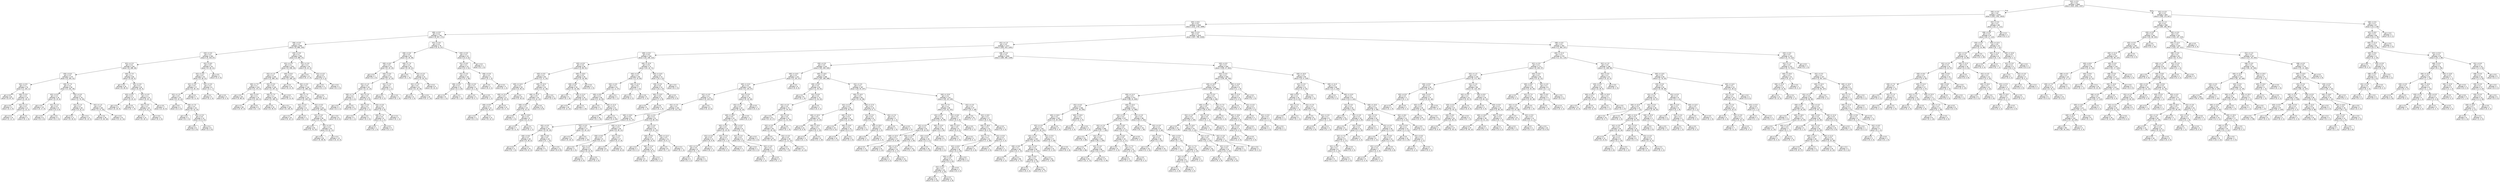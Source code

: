 digraph Tree {
node [shape=box, style="rounded", color="black", fontname=helvetica] ;
edge [fontname=helvetica] ;
0 [label="X[4] <= 0.5\ngini = 0.6\nsamples = 3095\nvalue = [425, 1932, 2457]"] ;
1 [label="X[5] <= 0.5\ngini = 0.6\nsamples = 2443\nvalue = [226, 1762, 1810]"] ;
0 -> 1 [labeldistance=2.5, labelangle=45, headlabel="True"] ;
2 [label="X[0] <= 8.5\ngini = 0.6\nsamples = 2355\nvalue = [216, 1745, 1699]"] ;
1 -> 2 ;
3 [label="X[8] <= 0.5\ngini = 0.3\nsamples = 736\nvalue = [9, 947, 171]"] ;
2 -> 3 ;
4 [label="X[6] <= 0.5\ngini = 0.2\nsamples = 658\nvalue = [9, 896, 104]"] ;
3 -> 4 ;
5 [label="X[3] <= 0.5\ngini = 0.3\nsamples = 264\nvalue = [9, 316, 67]"] ;
4 -> 5 ;
6 [label="X[1] <= 2.5\ngini = 0.3\nsamples = 230\nvalue = [6, 288, 46]"] ;
5 -> 6 ;
7 [label="X[0] <= 6.5\ngini = 0.3\nsamples = 170\nvalue = [6, 205, 41]"] ;
6 -> 7 ;
8 [label="X[2] <= 0.5\ngini = 0.1\nsamples = 76\nvalue = [2, 103, 1]"] ;
7 -> 8 ;
9 [label="gini = 0.0\nsamples = 61\nvalue = [0, 87, 0]"] ;
8 -> 9 ;
10 [label="X[0] <= 5.0\ngini = 0.3\nsamples = 15\nvalue = [2, 16, 1]"] ;
8 -> 10 ;
11 [label="gini = 0.0\nsamples = 4\nvalue = [0, 4, 0]"] ;
10 -> 11 ;
12 [label="X[1] <= 1.5\ngini = 0.3\nsamples = 11\nvalue = [2, 12, 1]"] ;
10 -> 12 ;
13 [label="gini = 0.4\nsamples = 10\nvalue = [2, 11, 1]"] ;
12 -> 13 ;
14 [label="gini = 0.0\nsamples = 1\nvalue = [0, 1, 0]"] ;
12 -> 14 ;
15 [label="X[0] <= 7.5\ngini = 0.4\nsamples = 94\nvalue = [4, 102, 40]"] ;
7 -> 15 ;
16 [label="X[2] <= 0.5\ngini = 0.3\nsamples = 18\nvalue = [0, 23, 6]"] ;
15 -> 16 ;
17 [label="gini = 0.0\nsamples = 10\nvalue = [0, 17, 0]"] ;
16 -> 17 ;
18 [label="X[1] <= 1.5\ngini = 0.5\nsamples = 8\nvalue = [0, 6, 6]"] ;
16 -> 18 ;
19 [label="gini = 0.5\nsamples = 6\nvalue = [0, 4, 6]"] ;
18 -> 19 ;
20 [label="gini = 0.0\nsamples = 2\nvalue = [0, 2, 0]"] ;
18 -> 20 ;
21 [label="X[2] <= 0.5\ngini = 0.5\nsamples = 76\nvalue = [4, 79, 34]"] ;
15 -> 21 ;
22 [label="X[1] <= 1.5\ngini = 0.1\nsamples = 28\nvalue = [0, 32, 2]"] ;
21 -> 22 ;
23 [label="gini = 0.0\nsamples = 17\nvalue = [0, 19, 0]"] ;
22 -> 23 ;
24 [label="gini = 0.2\nsamples = 11\nvalue = [0, 13, 2]"] ;
22 -> 24 ;
25 [label="X[1] <= 1.5\ngini = 0.5\nsamples = 48\nvalue = [4, 47, 32]"] ;
21 -> 25 ;
26 [label="gini = 0.6\nsamples = 26\nvalue = [4, 26, 18]"] ;
25 -> 26 ;
27 [label="gini = 0.5\nsamples = 22\nvalue = [0, 21, 14]"] ;
25 -> 27 ;
28 [label="X[0] <= 7.5\ngini = 0.1\nsamples = 60\nvalue = [0, 83, 5]"] ;
6 -> 28 ;
29 [label="gini = 0.0\nsamples = 20\nvalue = [0, 28, 0]"] ;
28 -> 29 ;
30 [label="X[1] <= 3.5\ngini = 0.2\nsamples = 40\nvalue = [0, 55, 5]"] ;
28 -> 30 ;
31 [label="X[2] <= 0.5\ngini = 0.3\nsamples = 17\nvalue = [0, 23, 4]"] ;
30 -> 31 ;
32 [label="gini = 0.0\nsamples = 9\nvalue = [0, 16, 0]"] ;
31 -> 32 ;
33 [label="gini = 0.5\nsamples = 8\nvalue = [0, 7, 4]"] ;
31 -> 33 ;
34 [label="X[1] <= 4.5\ngini = 0.1\nsamples = 23\nvalue = [0, 32, 1]"] ;
30 -> 34 ;
35 [label="X[2] <= 0.5\ngini = 0.1\nsamples = 16\nvalue = [0, 22, 1]"] ;
34 -> 35 ;
36 [label="gini = 0.1\nsamples = 13\nvalue = [0, 19, 1]"] ;
35 -> 36 ;
37 [label="gini = 0.0\nsamples = 3\nvalue = [0, 3, 0]"] ;
35 -> 37 ;
38 [label="gini = 0.0\nsamples = 7\nvalue = [0, 10, 0]"] ;
34 -> 38 ;
39 [label="X[1] <= 8.5\ngini = 0.5\nsamples = 34\nvalue = [3, 28, 21]"] ;
5 -> 39 ;
40 [label="X[1] <= 4.5\ngini = 0.5\nsamples = 33\nvalue = [0, 28, 21]"] ;
39 -> 40 ;
41 [label="X[1] <= 3.5\ngini = 0.5\nsamples = 27\nvalue = [0, 26, 14]"] ;
40 -> 41 ;
42 [label="X[1] <= 1.5\ngini = 0.5\nsamples = 20\nvalue = [0, 15, 14]"] ;
41 -> 42 ;
43 [label="gini = 0.0\nsamples = 4\nvalue = [0, 5, 0]"] ;
42 -> 43 ;
44 [label="X[0] <= 7.5\ngini = 0.5\nsamples = 16\nvalue = [0, 10, 14]"] ;
42 -> 44 ;
45 [label="gini = 0.0\nsamples = 2\nvalue = [0, 2, 0]"] ;
44 -> 45 ;
46 [label="X[1] <= 2.5\ngini = 0.5\nsamples = 14\nvalue = [0, 8, 14]"] ;
44 -> 46 ;
47 [label="gini = 0.5\nsamples = 8\nvalue = [0, 5, 8]"] ;
46 -> 47 ;
48 [label="gini = 0.4\nsamples = 6\nvalue = [0, 3, 6]"] ;
46 -> 48 ;
49 [label="gini = 0.0\nsamples = 7\nvalue = [0, 11, 0]"] ;
41 -> 49 ;
50 [label="X[1] <= 5.5\ngini = 0.3\nsamples = 6\nvalue = [0, 2, 7]"] ;
40 -> 50 ;
51 [label="gini = 0.4\nsamples = 3\nvalue = [0, 2, 4]"] ;
50 -> 51 ;
52 [label="gini = 0.0\nsamples = 3\nvalue = [0, 0, 3]"] ;
50 -> 52 ;
53 [label="gini = 0.0\nsamples = 1\nvalue = [3, 0, 0]"] ;
39 -> 53 ;
54 [label="X[3] <= 0.5\ngini = 0.1\nsamples = 394\nvalue = [0, 580, 37]"] ;
4 -> 54 ;
55 [label="X[1] <= 2.5\ngini = 0.1\nsamples = 378\nvalue = [0, 558, 34]"] ;
54 -> 55 ;
56 [label="X[1] <= 1.5\ngini = 0.1\nsamples = 245\nvalue = [0, 369, 10]"] ;
55 -> 56 ;
57 [label="X[0] <= 7.5\ngini = 0.1\nsamples = 110\nvalue = [0, 172, 5]"] ;
56 -> 57 ;
58 [label="gini = 0.0\nsamples = 40\nvalue = [0, 68, 0]"] ;
57 -> 58 ;
59 [label="X[2] <= 0.5\ngini = 0.1\nsamples = 70\nvalue = [0, 104, 5]"] ;
57 -> 59 ;
60 [label="gini = 0.1\nsamples = 65\nvalue = [0, 97, 5]"] ;
59 -> 60 ;
61 [label="gini = 0.0\nsamples = 5\nvalue = [0, 7, 0]"] ;
59 -> 61 ;
62 [label="X[2] <= 0.5\ngini = 0.0\nsamples = 135\nvalue = [0, 197, 5]"] ;
56 -> 62 ;
63 [label="X[0] <= 7.5\ngini = 0.1\nsamples = 128\nvalue = [0, 185, 5]"] ;
62 -> 63 ;
64 [label="gini = 0.0\nsamples = 25\nvalue = [0, 40, 0]"] ;
63 -> 64 ;
65 [label="gini = 0.1\nsamples = 103\nvalue = [0, 145, 5]"] ;
63 -> 65 ;
66 [label="gini = 0.0\nsamples = 7\nvalue = [0, 12, 0]"] ;
62 -> 66 ;
67 [label="X[0] <= 6.5\ngini = 0.2\nsamples = 133\nvalue = [0, 189, 24]"] ;
55 -> 67 ;
68 [label="gini = 0.0\nsamples = 14\nvalue = [0, 21, 0]"] ;
67 -> 68 ;
69 [label="X[2] <= 0.5\ngini = 0.2\nsamples = 119\nvalue = [0, 168, 24]"] ;
67 -> 69 ;
70 [label="X[0] <= 7.5\ngini = 0.2\nsamples = 112\nvalue = [0, 150, 24]"] ;
69 -> 70 ;
71 [label="X[1] <= 4.0\ngini = 0.2\nsamples = 11\nvalue = [0, 11, 1]"] ;
70 -> 71 ;
72 [label="gini = 0.2\nsamples = 10\nvalue = [0, 10, 1]"] ;
71 -> 72 ;
73 [label="gini = 0.0\nsamples = 1\nvalue = [0, 1, 0]"] ;
71 -> 73 ;
74 [label="X[1] <= 5.5\ngini = 0.2\nsamples = 101\nvalue = [0, 139, 23]"] ;
70 -> 74 ;
75 [label="X[1] <= 3.5\ngini = 0.3\nsamples = 95\nvalue = [0, 131, 23]"] ;
74 -> 75 ;
76 [label="gini = 0.2\nsamples = 52\nvalue = [0, 79, 12]"] ;
75 -> 76 ;
77 [label="X[1] <= 4.5\ngini = 0.3\nsamples = 43\nvalue = [0, 52, 11]"] ;
75 -> 77 ;
78 [label="gini = 0.3\nsamples = 30\nvalue = [0, 38, 8]"] ;
77 -> 78 ;
79 [label="gini = 0.3\nsamples = 13\nvalue = [0, 14, 3]"] ;
77 -> 79 ;
80 [label="gini = 0.0\nsamples = 6\nvalue = [0, 8, 0]"] ;
74 -> 80 ;
81 [label="gini = 0.0\nsamples = 7\nvalue = [0, 18, 0]"] ;
69 -> 81 ;
82 [label="X[1] <= 3.5\ngini = 0.2\nsamples = 16\nvalue = [0, 22, 3]"] ;
54 -> 82 ;
83 [label="gini = 0.0\nsamples = 11\nvalue = [0, 17, 0]"] ;
82 -> 83 ;
84 [label="X[1] <= 4.5\ngini = 0.5\nsamples = 5\nvalue = [0, 5, 3]"] ;
82 -> 84 ;
85 [label="gini = 0.5\nsamples = 3\nvalue = [0, 2, 3]"] ;
84 -> 85 ;
86 [label="gini = 0.0\nsamples = 2\nvalue = [0, 3, 0]"] ;
84 -> 86 ;
87 [label="X[1] <= 3.5\ngini = 0.5\nsamples = 78\nvalue = [0, 51, 67]"] ;
3 -> 87 ;
88 [label="X[6] <= 0.5\ngini = 0.5\nsamples = 55\nvalue = [0, 45, 36]"] ;
87 -> 88 ;
89 [label="X[0] <= 6.5\ngini = 0.5\nsamples = 23\nvalue = [0, 15, 15]"] ;
88 -> 89 ;
90 [label="gini = 0.0\nsamples = 1\nvalue = [0, 2, 0]"] ;
89 -> 90 ;
91 [label="X[3] <= 0.5\ngini = 0.5\nsamples = 22\nvalue = [0, 13, 15]"] ;
89 -> 91 ;
92 [label="X[1] <= 1.5\ngini = 0.5\nsamples = 20\nvalue = [0, 12, 13]"] ;
91 -> 92 ;
93 [label="X[0] <= 7.5\ngini = 0.5\nsamples = 7\nvalue = [0, 3, 5]"] ;
92 -> 93 ;
94 [label="gini = 0.0\nsamples = 1\nvalue = [0, 0, 1]"] ;
93 -> 94 ;
95 [label="gini = 0.5\nsamples = 6\nvalue = [0, 3, 4]"] ;
93 -> 95 ;
96 [label="X[1] <= 2.5\ngini = 0.5\nsamples = 13\nvalue = [0, 9, 8]"] ;
92 -> 96 ;
97 [label="X[2] <= 0.5\ngini = 0.4\nsamples = 5\nvalue = [0, 4, 2]"] ;
96 -> 97 ;
98 [label="gini = 0.4\nsamples = 3\nvalue = [0, 1, 2]"] ;
97 -> 98 ;
99 [label="gini = 0.0\nsamples = 2\nvalue = [0, 3, 0]"] ;
97 -> 99 ;
100 [label="X[2] <= 0.5\ngini = 0.5\nsamples = 8\nvalue = [0, 5, 6]"] ;
96 -> 100 ;
101 [label="X[0] <= 7.5\ngini = 0.5\nsamples = 6\nvalue = [0, 4, 4]"] ;
100 -> 101 ;
102 [label="gini = 0.0\nsamples = 1\nvalue = [0, 1, 0]"] ;
101 -> 102 ;
103 [label="gini = 0.5\nsamples = 5\nvalue = [0, 3, 4]"] ;
101 -> 103 ;
104 [label="gini = 0.4\nsamples = 2\nvalue = [0, 1, 2]"] ;
100 -> 104 ;
105 [label="X[1] <= 2.0\ngini = 0.4\nsamples = 2\nvalue = [0, 1, 2]"] ;
91 -> 105 ;
106 [label="gini = 0.0\nsamples = 1\nvalue = [0, 0, 2]"] ;
105 -> 106 ;
107 [label="gini = 0.0\nsamples = 1\nvalue = [0, 1, 0]"] ;
105 -> 107 ;
108 [label="X[0] <= 7.5\ngini = 0.5\nsamples = 32\nvalue = [0, 30, 21]"] ;
88 -> 108 ;
109 [label="gini = 0.0\nsamples = 1\nvalue = [0, 1, 0]"] ;
108 -> 109 ;
110 [label="X[1] <= 2.5\ngini = 0.5\nsamples = 31\nvalue = [0, 29, 21]"] ;
108 -> 110 ;
111 [label="X[1] <= 1.5\ngini = 0.5\nsamples = 22\nvalue = [0, 19, 19]"] ;
110 -> 111 ;
112 [label="gini = 0.4\nsamples = 6\nvalue = [0, 2, 5]"] ;
111 -> 112 ;
113 [label="gini = 0.5\nsamples = 16\nvalue = [0, 17, 14]"] ;
111 -> 113 ;
114 [label="gini = 0.3\nsamples = 9\nvalue = [0, 10, 2]"] ;
110 -> 114 ;
115 [label="X[3] <= 0.5\ngini = 0.3\nsamples = 23\nvalue = [0, 6, 31]"] ;
87 -> 115 ;
116 [label="X[1] <= 6.0\ngini = 0.2\nsamples = 22\nvalue = [0, 5, 31]"] ;
115 -> 116 ;
117 [label="X[1] <= 4.5\ngini = 0.2\nsamples = 18\nvalue = [0, 4, 28]"] ;
116 -> 117 ;
118 [label="X[6] <= 0.5\ngini = 0.2\nsamples = 13\nvalue = [0, 3, 20]"] ;
117 -> 118 ;
119 [label="gini = 0.3\nsamples = 6\nvalue = [0, 2, 11]"] ;
118 -> 119 ;
120 [label="gini = 0.2\nsamples = 7\nvalue = [0, 1, 9]"] ;
118 -> 120 ;
121 [label="X[6] <= 0.5\ngini = 0.2\nsamples = 5\nvalue = [0, 1, 8]"] ;
117 -> 121 ;
122 [label="gini = 0.0\nsamples = 3\nvalue = [0, 0, 7]"] ;
121 -> 122 ;
123 [label="gini = 0.5\nsamples = 2\nvalue = [0, 1, 1]"] ;
121 -> 123 ;
124 [label="X[6] <= 0.5\ngini = 0.4\nsamples = 4\nvalue = [0, 1, 3]"] ;
116 -> 124 ;
125 [label="gini = 0.0\nsamples = 1\nvalue = [0, 0, 1]"] ;
124 -> 125 ;
126 [label="gini = 0.4\nsamples = 3\nvalue = [0, 1, 2]"] ;
124 -> 126 ;
127 [label="gini = 0.0\nsamples = 1\nvalue = [0, 1, 0]"] ;
115 -> 127 ;
128 [label="X[6] <= 0.5\ngini = 0.5\nsamples = 1619\nvalue = [207, 798, 1528]"] ;
2 -> 128 ;
129 [label="X[1] <= 1.5\ngini = 0.5\nsamples = 1217\nvalue = [205, 414, 1291]"] ;
128 -> 129 ;
130 [label="X[8] <= 0.5\ngini = 0.6\nsamples = 162\nvalue = [16, 108, 122]"] ;
129 -> 130 ;
131 [label="X[2] <= 0.5\ngini = 0.5\nsamples = 90\nvalue = [3, 89, 51]"] ;
130 -> 131 ;
132 [label="X[3] <= 0.5\ngini = 0.4\nsamples = 60\nvalue = [3, 71, 23]"] ;
131 -> 132 ;
133 [label="X[0] <= 12.5\ngini = 0.2\nsamples = 35\nvalue = [0, 49, 5]"] ;
132 -> 133 ;
134 [label="X[0] <= 11.0\ngini = 0.2\nsamples = 27\nvalue = [0, 33, 5]"] ;
133 -> 134 ;
135 [label="X[0] <= 9.5\ngini = 0.1\nsamples = 14\nvalue = [0, 16, 1]"] ;
134 -> 135 ;
136 [label="gini = 0.0\nsamples = 2\nvalue = [0, 2, 0]"] ;
135 -> 136 ;
137 [label="gini = 0.1\nsamples = 12\nvalue = [0, 14, 1]"] ;
135 -> 137 ;
138 [label="gini = 0.3\nsamples = 13\nvalue = [0, 17, 4]"] ;
134 -> 138 ;
139 [label="gini = 0.0\nsamples = 8\nvalue = [0, 16, 0]"] ;
133 -> 139 ;
140 [label="X[0] <= 12.5\ngini = 0.6\nsamples = 25\nvalue = [3, 22, 18]"] ;
132 -> 140 ;
141 [label="X[0] <= 11.5\ngini = 0.5\nsamples = 20\nvalue = [3, 22, 12]"] ;
140 -> 141 ;
142 [label="X[0] <= 9.5\ngini = 0.3\nsamples = 10\nvalue = [0, 14, 4]"] ;
141 -> 142 ;
143 [label="gini = 0.0\nsamples = 1\nvalue = [0, 1, 0]"] ;
142 -> 143 ;
144 [label="X[0] <= 10.5\ngini = 0.4\nsamples = 9\nvalue = [0, 13, 4]"] ;
142 -> 144 ;
145 [label="gini = 0.3\nsamples = 7\nvalue = [0, 11, 3]"] ;
144 -> 145 ;
146 [label="gini = 0.4\nsamples = 2\nvalue = [0, 2, 1]"] ;
144 -> 146 ;
147 [label="gini = 0.6\nsamples = 10\nvalue = [3, 8, 8]"] ;
141 -> 147 ;
148 [label="gini = 0.0\nsamples = 5\nvalue = [0, 0, 6]"] ;
140 -> 148 ;
149 [label="X[0] <= 15.0\ngini = 0.5\nsamples = 30\nvalue = [0, 18, 28]"] ;
131 -> 149 ;
150 [label="X[0] <= 9.5\ngini = 0.5\nsamples = 29\nvalue = [0, 16, 28]"] ;
149 -> 150 ;
151 [label="gini = 0.2\nsamples = 4\nvalue = [0, 1, 6]"] ;
150 -> 151 ;
152 [label="X[0] <= 11.0\ngini = 0.5\nsamples = 25\nvalue = [0, 15, 22]"] ;
150 -> 152 ;
153 [label="gini = 0.5\nsamples = 18\nvalue = [0, 12, 12]"] ;
152 -> 153 ;
154 [label="gini = 0.4\nsamples = 7\nvalue = [0, 3, 10]"] ;
152 -> 154 ;
155 [label="gini = 0.0\nsamples = 1\nvalue = [0, 2, 0]"] ;
149 -> 155 ;
156 [label="X[0] <= 12.5\ngini = 0.5\nsamples = 72\nvalue = [13, 19, 71]"] ;
130 -> 156 ;
157 [label="X[3] <= 0.5\ngini = 0.4\nsamples = 58\nvalue = [3, 15, 63]"] ;
156 -> 157 ;
158 [label="X[2] <= 0.5\ngini = 0.3\nsamples = 51\nvalue = [2, 11, 57]"] ;
157 -> 158 ;
159 [label="X[0] <= 9.5\ngini = 0.3\nsamples = 49\nvalue = [2, 10, 55]"] ;
158 -> 159 ;
160 [label="gini = 0.5\nsamples = 2\nvalue = [0, 2, 2]"] ;
159 -> 160 ;
161 [label="X[0] <= 11.0\ngini = 0.3\nsamples = 47\nvalue = [2, 8, 53]"] ;
159 -> 161 ;
162 [label="gini = 0.2\nsamples = 16\nvalue = [0, 2, 19]"] ;
161 -> 162 ;
163 [label="gini = 0.3\nsamples = 31\nvalue = [2, 6, 34]"] ;
161 -> 163 ;
164 [label="gini = 0.4\nsamples = 2\nvalue = [0, 1, 2]"] ;
158 -> 164 ;
165 [label="X[0] <= 11.5\ngini = 0.6\nsamples = 7\nvalue = [1, 4, 6]"] ;
157 -> 165 ;
166 [label="gini = 0.0\nsamples = 1\nvalue = [0, 0, 2]"] ;
165 -> 166 ;
167 [label="gini = 0.6\nsamples = 6\nvalue = [1, 4, 4]"] ;
165 -> 167 ;
168 [label="X[0] <= 14.5\ngini = 0.6\nsamples = 14\nvalue = [10, 4, 8]"] ;
156 -> 168 ;
169 [label="X[3] <= 0.5\ngini = 0.6\nsamples = 13\nvalue = [10, 2, 8]"] ;
168 -> 169 ;
170 [label="X[0] <= 13.5\ngini = 0.6\nsamples = 11\nvalue = [7, 2, 8]"] ;
169 -> 170 ;
171 [label="gini = 0.5\nsamples = 6\nvalue = [2, 1, 5]"] ;
170 -> 171 ;
172 [label="gini = 0.6\nsamples = 5\nvalue = [5, 1, 3]"] ;
170 -> 172 ;
173 [label="gini = 0.0\nsamples = 2\nvalue = [3, 0, 0]"] ;
169 -> 173 ;
174 [label="gini = 0.0\nsamples = 1\nvalue = [0, 2, 0]"] ;
168 -> 174 ;
175 [label="X[8] <= 0.5\ngini = 0.5\nsamples = 1055\nvalue = [189, 306, 1169]"] ;
129 -> 175 ;
176 [label="X[3] <= 0.5\ngini = 0.5\nsamples = 410\nvalue = [30, 259, 335]"] ;
175 -> 176 ;
177 [label="X[0] <= 14.5\ngini = 0.4\nsamples = 142\nvalue = [0, 151, 67]"] ;
176 -> 177 ;
178 [label="X[0] <= 12.5\ngini = 0.4\nsamples = 136\nvalue = [0, 143, 67]"] ;
177 -> 178 ;
179 [label="X[1] <= 4.5\ngini = 0.4\nsamples = 111\nvalue = [0, 124, 51]"] ;
178 -> 179 ;
180 [label="X[1] <= 2.5\ngini = 0.4\nsamples = 102\nvalue = [0, 111, 51]"] ;
179 -> 180 ;
181 [label="X[0] <= 10.5\ngini = 0.5\nsamples = 51\nvalue = [0, 51, 27]"] ;
180 -> 181 ;
182 [label="X[2] <= 0.5\ngini = 0.4\nsamples = 34\nvalue = [0, 35, 15]"] ;
181 -> 182 ;
183 [label="X[0] <= 9.5\ngini = 0.2\nsamples = 18\nvalue = [0, 28, 3]"] ;
182 -> 183 ;
184 [label="gini = 0.0\nsamples = 3\nvalue = [0, 7, 0]"] ;
183 -> 184 ;
185 [label="gini = 0.2\nsamples = 15\nvalue = [0, 21, 3]"] ;
183 -> 185 ;
186 [label="X[0] <= 9.5\ngini = 0.5\nsamples = 16\nvalue = [0, 7, 12]"] ;
182 -> 186 ;
187 [label="gini = 0.3\nsamples = 5\nvalue = [0, 1, 4]"] ;
186 -> 187 ;
188 [label="gini = 0.5\nsamples = 11\nvalue = [0, 6, 8]"] ;
186 -> 188 ;
189 [label="X[2] <= 0.5\ngini = 0.5\nsamples = 17\nvalue = [0, 16, 12]"] ;
181 -> 189 ;
190 [label="gini = 0.2\nsamples = 12\nvalue = [0, 16, 2]"] ;
189 -> 190 ;
191 [label="gini = 0.0\nsamples = 5\nvalue = [0, 0, 10]"] ;
189 -> 191 ;
192 [label="X[2] <= 0.5\ngini = 0.4\nsamples = 51\nvalue = [0, 60, 24]"] ;
180 -> 192 ;
193 [label="X[0] <= 11.0\ngini = 0.3\nsamples = 26\nvalue = [0, 39, 11]"] ;
192 -> 193 ;
194 [label="X[0] <= 9.5\ngini = 0.4\nsamples = 9\nvalue = [0, 12, 5]"] ;
193 -> 194 ;
195 [label="gini = 0.0\nsamples = 1\nvalue = [0, 2, 0]"] ;
194 -> 195 ;
196 [label="X[1] <= 3.5\ngini = 0.4\nsamples = 8\nvalue = [0, 10, 5]"] ;
194 -> 196 ;
197 [label="gini = 0.5\nsamples = 5\nvalue = [0, 6, 5]"] ;
196 -> 197 ;
198 [label="gini = 0.0\nsamples = 3\nvalue = [0, 4, 0]"] ;
196 -> 198 ;
199 [label="X[1] <= 3.5\ngini = 0.3\nsamples = 17\nvalue = [0, 27, 6]"] ;
193 -> 199 ;
200 [label="gini = 0.0\nsamples = 8\nvalue = [0, 17, 0]"] ;
199 -> 200 ;
201 [label="gini = 0.5\nsamples = 9\nvalue = [0, 10, 6]"] ;
199 -> 201 ;
202 [label="X[1] <= 3.5\ngini = 0.5\nsamples = 25\nvalue = [0, 21, 13]"] ;
192 -> 202 ;
203 [label="X[0] <= 9.5\ngini = 0.4\nsamples = 14\nvalue = [0, 13, 6]"] ;
202 -> 203 ;
204 [label="gini = 0.0\nsamples = 1\nvalue = [0, 0, 1]"] ;
203 -> 204 ;
205 [label="X[0] <= 11.0\ngini = 0.4\nsamples = 13\nvalue = [0, 13, 5]"] ;
203 -> 205 ;
206 [label="gini = 0.4\nsamples = 9\nvalue = [0, 10, 4]"] ;
205 -> 206 ;
207 [label="gini = 0.4\nsamples = 4\nvalue = [0, 3, 1]"] ;
205 -> 207 ;
208 [label="X[0] <= 11.0\ngini = 0.5\nsamples = 11\nvalue = [0, 8, 7]"] ;
202 -> 208 ;
209 [label="gini = 0.5\nsamples = 8\nvalue = [0, 7, 4]"] ;
208 -> 209 ;
210 [label="gini = 0.4\nsamples = 3\nvalue = [0, 1, 3]"] ;
208 -> 210 ;
211 [label="gini = 0.0\nsamples = 9\nvalue = [0, 13, 0]"] ;
179 -> 211 ;
212 [label="X[1] <= 5.5\ngini = 0.5\nsamples = 25\nvalue = [0, 19, 16]"] ;
178 -> 212 ;
213 [label="X[1] <= 4.5\ngini = 0.5\nsamples = 24\nvalue = [0, 19, 14]"] ;
212 -> 213 ;
214 [label="X[0] <= 13.5\ngini = 0.5\nsamples = 23\nvalue = [0, 17, 14]"] ;
213 -> 214 ;
215 [label="X[2] <= 0.5\ngini = 0.5\nsamples = 15\nvalue = [0, 10, 9]"] ;
214 -> 215 ;
216 [label="X[1] <= 3.5\ngini = 0.5\nsamples = 11\nvalue = [0, 9, 6]"] ;
215 -> 216 ;
217 [label="X[1] <= 2.5\ngini = 0.5\nsamples = 9\nvalue = [0, 7, 5]"] ;
216 -> 217 ;
218 [label="gini = 0.5\nsamples = 5\nvalue = [0, 3, 2]"] ;
217 -> 218 ;
219 [label="gini = 0.5\nsamples = 4\nvalue = [0, 4, 3]"] ;
217 -> 219 ;
220 [label="gini = 0.4\nsamples = 2\nvalue = [0, 2, 1]"] ;
216 -> 220 ;
221 [label="X[1] <= 3.5\ngini = 0.4\nsamples = 4\nvalue = [0, 1, 3]"] ;
215 -> 221 ;
222 [label="gini = 0.0\nsamples = 2\nvalue = [0, 0, 2]"] ;
221 -> 222 ;
223 [label="gini = 0.5\nsamples = 2\nvalue = [0, 1, 1]"] ;
221 -> 223 ;
224 [label="X[2] <= 0.5\ngini = 0.5\nsamples = 8\nvalue = [0, 7, 5]"] ;
214 -> 224 ;
225 [label="X[1] <= 2.5\ngini = 0.5\nsamples = 6\nvalue = [0, 3, 5]"] ;
224 -> 225 ;
226 [label="gini = 0.0\nsamples = 1\nvalue = [0, 0, 3]"] ;
225 -> 226 ;
227 [label="X[1] <= 3.5\ngini = 0.5\nsamples = 5\nvalue = [0, 3, 2]"] ;
225 -> 227 ;
228 [label="gini = 0.4\nsamples = 3\nvalue = [0, 2, 1]"] ;
227 -> 228 ;
229 [label="gini = 0.5\nsamples = 2\nvalue = [0, 1, 1]"] ;
227 -> 229 ;
230 [label="gini = 0.0\nsamples = 2\nvalue = [0, 4, 0]"] ;
224 -> 230 ;
231 [label="gini = 0.0\nsamples = 1\nvalue = [0, 2, 0]"] ;
213 -> 231 ;
232 [label="gini = 0.0\nsamples = 1\nvalue = [0, 0, 2]"] ;
212 -> 232 ;
233 [label="gini = 0.0\nsamples = 6\nvalue = [0, 8, 0]"] ;
177 -> 233 ;
234 [label="X[0] <= 10.5\ngini = 0.5\nsamples = 268\nvalue = [30, 108, 268]"] ;
176 -> 234 ;
235 [label="X[0] <= 9.5\ngini = 0.5\nsamples = 81\nvalue = [1, 55, 61]"] ;
234 -> 235 ;
236 [label="gini = 0.2\nsamples = 8\nvalue = [0, 1, 9]"] ;
235 -> 236 ;
237 [label="X[1] <= 6.5\ngini = 0.5\nsamples = 73\nvalue = [1, 54, 52]"] ;
235 -> 237 ;
238 [label="X[1] <= 2.5\ngini = 0.5\nsamples = 72\nvalue = [1, 54, 51]"] ;
237 -> 238 ;
239 [label="gini = 0.5\nsamples = 21\nvalue = [0, 13, 17]"] ;
238 -> 239 ;
240 [label="X[1] <= 5.5\ngini = 0.5\nsamples = 51\nvalue = [1, 41, 34]"] ;
238 -> 240 ;
241 [label="X[1] <= 3.5\ngini = 0.5\nsamples = 50\nvalue = [1, 40, 34]"] ;
240 -> 241 ;
242 [label="gini = 0.5\nsamples = 20\nvalue = [0, 19, 13]"] ;
241 -> 242 ;
243 [label="X[1] <= 4.5\ngini = 0.5\nsamples = 30\nvalue = [1, 21, 21]"] ;
241 -> 243 ;
244 [label="gini = 0.5\nsamples = 13\nvalue = [0, 7, 9]"] ;
243 -> 244 ;
245 [label="gini = 0.5\nsamples = 17\nvalue = [1, 14, 12]"] ;
243 -> 245 ;
246 [label="gini = 0.0\nsamples = 1\nvalue = [0, 1, 0]"] ;
240 -> 246 ;
247 [label="gini = 0.0\nsamples = 1\nvalue = [0, 0, 1]"] ;
237 -> 247 ;
248 [label="X[1] <= 3.5\ngini = 0.4\nsamples = 187\nvalue = [29, 53, 207]"] ;
234 -> 248 ;
249 [label="X[0] <= 14.5\ngini = 0.5\nsamples = 65\nvalue = [0, 34, 58]"] ;
248 -> 249 ;
250 [label="X[1] <= 2.5\ngini = 0.4\nsamples = 55\nvalue = [0, 26, 51]"] ;
249 -> 250 ;
251 [label="X[0] <= 12.5\ngini = 0.5\nsamples = 25\nvalue = [0, 14, 22]"] ;
250 -> 251 ;
252 [label="gini = 0.5\nsamples = 14\nvalue = [0, 9, 9]"] ;
251 -> 252 ;
253 [label="X[0] <= 13.5\ngini = 0.4\nsamples = 11\nvalue = [0, 5, 13]"] ;
251 -> 253 ;
254 [label="gini = 0.4\nsamples = 3\nvalue = [0, 1, 3]"] ;
253 -> 254 ;
255 [label="gini = 0.4\nsamples = 8\nvalue = [0, 4, 10]"] ;
253 -> 255 ;
256 [label="X[0] <= 12.5\ngini = 0.4\nsamples = 30\nvalue = [0, 12, 29]"] ;
250 -> 256 ;
257 [label="gini = 0.4\nsamples = 15\nvalue = [0, 6, 12]"] ;
256 -> 257 ;
258 [label="X[0] <= 13.5\ngini = 0.4\nsamples = 15\nvalue = [0, 6, 17]"] ;
256 -> 258 ;
259 [label="gini = 0.3\nsamples = 10\nvalue = [0, 3, 11]"] ;
258 -> 259 ;
260 [label="gini = 0.4\nsamples = 5\nvalue = [0, 3, 6]"] ;
258 -> 260 ;
261 [label="X[0] <= 17.0\ngini = 0.5\nsamples = 10\nvalue = [0, 8, 7]"] ;
249 -> 261 ;
262 [label="X[1] <= 2.5\ngini = 0.5\nsamples = 8\nvalue = [0, 7, 5]"] ;
261 -> 262 ;
263 [label="gini = 0.0\nsamples = 3\nvalue = [0, 4, 0]"] ;
262 -> 263 ;
264 [label="X[0] <= 15.5\ngini = 0.5\nsamples = 5\nvalue = [0, 3, 5]"] ;
262 -> 264 ;
265 [label="gini = 0.0\nsamples = 1\nvalue = [0, 0, 1]"] ;
264 -> 265 ;
266 [label="gini = 0.5\nsamples = 4\nvalue = [0, 3, 4]"] ;
264 -> 266 ;
267 [label="X[1] <= 2.5\ngini = 0.4\nsamples = 2\nvalue = [0, 1, 2]"] ;
261 -> 267 ;
268 [label="gini = 0.0\nsamples = 1\nvalue = [0, 1, 0]"] ;
267 -> 268 ;
269 [label="gini = 0.0\nsamples = 1\nvalue = [0, 0, 2]"] ;
267 -> 269 ;
270 [label="X[0] <= 13.5\ngini = 0.4\nsamples = 122\nvalue = [29, 19, 149]"] ;
248 -> 270 ;
271 [label="X[1] <= 7.5\ngini = 0.4\nsamples = 85\nvalue = [14, 16, 101]"] ;
270 -> 271 ;
272 [label="X[1] <= 5.5\ngini = 0.3\nsamples = 78\nvalue = [14, 10, 95]"] ;
271 -> 272 ;
273 [label="X[1] <= 4.5\ngini = 0.4\nsamples = 52\nvalue = [9, 10, 61]"] ;
272 -> 273 ;
274 [label="X[0] <= 12.5\ngini = 0.4\nsamples = 27\nvalue = [4, 6, 28]"] ;
273 -> 274 ;
275 [label="gini = 0.5\nsamples = 17\nvalue = [4, 3, 16]"] ;
274 -> 275 ;
276 [label="gini = 0.3\nsamples = 10\nvalue = [0, 3, 12]"] ;
274 -> 276 ;
277 [label="X[0] <= 12.5\ngini = 0.4\nsamples = 25\nvalue = [5, 4, 33]"] ;
273 -> 277 ;
278 [label="X[0] <= 11.5\ngini = 0.4\nsamples = 15\nvalue = [3, 3, 17]"] ;
277 -> 278 ;
279 [label="gini = 0.0\nsamples = 1\nvalue = [0, 0, 2]"] ;
278 -> 279 ;
280 [label="gini = 0.4\nsamples = 14\nvalue = [3, 3, 15]"] ;
278 -> 280 ;
281 [label="gini = 0.3\nsamples = 10\nvalue = [2, 1, 16]"] ;
277 -> 281 ;
282 [label="X[0] <= 12.5\ngini = 0.2\nsamples = 26\nvalue = [5, 0, 34]"] ;
272 -> 282 ;
283 [label="X[1] <= 6.5\ngini = 0.3\nsamples = 20\nvalue = [5, 0, 27]"] ;
282 -> 283 ;
284 [label="gini = 0.3\nsamples = 18\nvalue = [5, 0, 23]"] ;
283 -> 284 ;
285 [label="gini = 0.0\nsamples = 2\nvalue = [0, 0, 4]"] ;
283 -> 285 ;
286 [label="gini = 0.0\nsamples = 6\nvalue = [0, 0, 7]"] ;
282 -> 286 ;
287 [label="X[1] <= 8.5\ngini = 0.5\nsamples = 7\nvalue = [0, 6, 6]"] ;
271 -> 287 ;
288 [label="X[0] <= 12.5\ngini = 0.5\nsamples = 6\nvalue = [0, 6, 5]"] ;
287 -> 288 ;
289 [label="gini = 0.0\nsamples = 2\nvalue = [0, 0, 4]"] ;
288 -> 289 ;
290 [label="gini = 0.2\nsamples = 4\nvalue = [0, 6, 1]"] ;
288 -> 290 ;
291 [label="gini = 0.0\nsamples = 1\nvalue = [0, 0, 1]"] ;
287 -> 291 ;
292 [label="X[1] <= 4.5\ngini = 0.4\nsamples = 37\nvalue = [15, 3, 48]"] ;
270 -> 292 ;
293 [label="gini = 0.6\nsamples = 10\nvalue = [7, 3, 7]"] ;
292 -> 293 ;
294 [label="X[1] <= 8.5\ngini = 0.3\nsamples = 27\nvalue = [8, 0, 41]"] ;
292 -> 294 ;
295 [label="X[0] <= 16.5\ngini = 0.3\nsamples = 24\nvalue = [8, 0, 37]"] ;
294 -> 295 ;
296 [label="X[1] <= 7.5\ngini = 0.3\nsamples = 22\nvalue = [7, 0, 35]"] ;
295 -> 296 ;
297 [label="X[1] <= 6.5\ngini = 0.3\nsamples = 18\nvalue = [5, 0, 29]"] ;
296 -> 297 ;
298 [label="X[0] <= 15.0\ngini = 0.3\nsamples = 17\nvalue = [5, 0, 25]"] ;
297 -> 298 ;
299 [label="X[1] <= 5.5\ngini = 0.3\nsamples = 16\nvalue = [5, 0, 23]"] ;
298 -> 299 ;
300 [label="gini = 0.3\nsamples = 10\nvalue = [3, 0, 15]"] ;
299 -> 300 ;
301 [label="gini = 0.3\nsamples = 6\nvalue = [2, 0, 8]"] ;
299 -> 301 ;
302 [label="gini = 0.0\nsamples = 1\nvalue = [0, 0, 2]"] ;
298 -> 302 ;
303 [label="gini = 0.0\nsamples = 1\nvalue = [0, 0, 4]"] ;
297 -> 303 ;
304 [label="gini = 0.4\nsamples = 4\nvalue = [2, 0, 6]"] ;
296 -> 304 ;
305 [label="X[1] <= 5.5\ngini = 0.4\nsamples = 2\nvalue = [1, 0, 2]"] ;
295 -> 305 ;
306 [label="gini = 0.0\nsamples = 1\nvalue = [1, 0, 0]"] ;
305 -> 306 ;
307 [label="gini = 0.0\nsamples = 1\nvalue = [0, 0, 2]"] ;
305 -> 307 ;
308 [label="gini = 0.0\nsamples = 3\nvalue = [0, 0, 4]"] ;
294 -> 308 ;
309 [label="X[3] <= 0.5\ngini = 0.3\nsamples = 645\nvalue = [159, 47, 834]"] ;
175 -> 309 ;
310 [label="X[2] <= 0.5\ngini = 0.3\nsamples = 555\nvalue = [145, 38, 705]"] ;
309 -> 310 ;
311 [label="X[0] <= 13.5\ngini = 0.3\nsamples = 546\nvalue = [144, 37, 696]"] ;
310 -> 311 ;
312 [label="X[0] <= 11.5\ngini = 0.3\nsamples = 473\nvalue = [98, 31, 630]"] ;
311 -> 312 ;
313 [label="X[1] <= 6.5\ngini = 0.2\nsamples = 160\nvalue = [7, 18, 250]"] ;
312 -> 313 ;
314 [label="X[0] <= 10.5\ngini = 0.2\nsamples = 155\nvalue = [5, 18, 245]"] ;
313 -> 314 ;
315 [label="X[1] <= 4.5\ngini = 0.2\nsamples = 152\nvalue = [5, 18, 241]"] ;
314 -> 315 ;
316 [label="X[1] <= 2.5\ngini = 0.2\nsamples = 135\nvalue = [3, 18, 213]"] ;
315 -> 316 ;
317 [label="X[0] <= 9.5\ngini = 0.1\nsamples = 40\nvalue = [0, 5, 72]"] ;
316 -> 317 ;
318 [label="gini = 0.0\nsamples = 1\nvalue = [0, 0, 1]"] ;
317 -> 318 ;
319 [label="gini = 0.1\nsamples = 39\nvalue = [0, 5, 71]"] ;
317 -> 319 ;
320 [label="X[1] <= 3.5\ngini = 0.2\nsamples = 95\nvalue = [3, 13, 141]"] ;
316 -> 320 ;
321 [label="X[0] <= 9.5\ngini = 0.2\nsamples = 55\nvalue = [2, 9, 79]"] ;
320 -> 321 ;
322 [label="gini = 0.0\nsamples = 1\nvalue = [0, 0, 2]"] ;
321 -> 322 ;
323 [label="gini = 0.2\nsamples = 54\nvalue = [2, 9, 77]"] ;
321 -> 323 ;
324 [label="gini = 0.1\nsamples = 40\nvalue = [1, 4, 62]"] ;
320 -> 324 ;
325 [label="X[1] <= 5.5\ngini = 0.1\nsamples = 17\nvalue = [2, 0, 28]"] ;
315 -> 325 ;
326 [label="gini = 0.2\nsamples = 14\nvalue = [2, 0, 22]"] ;
325 -> 326 ;
327 [label="gini = 0.0\nsamples = 3\nvalue = [0, 0, 6]"] ;
325 -> 327 ;
328 [label="gini = 0.0\nsamples = 3\nvalue = [0, 0, 4]"] ;
314 -> 328 ;
329 [label="X[0] <= 10.5\ngini = 0.4\nsamples = 5\nvalue = [2, 0, 5]"] ;
313 -> 329 ;
330 [label="gini = 0.5\nsamples = 3\nvalue = [2, 0, 3]"] ;
329 -> 330 ;
331 [label="gini = 0.0\nsamples = 2\nvalue = [0, 0, 2]"] ;
329 -> 331 ;
332 [label="X[0] <= 12.5\ngini = 0.3\nsamples = 313\nvalue = [91, 13, 380]"] ;
312 -> 332 ;
333 [label="X[1] <= 5.5\ngini = 0.4\nsamples = 227\nvalue = [71, 7, 278]"] ;
332 -> 333 ;
334 [label="X[1] <= 2.5\ngini = 0.3\nsamples = 206\nvalue = [57, 7, 261]"] ;
333 -> 334 ;
335 [label="gini = 0.3\nsamples = 53\nvalue = [8, 4, 68]"] ;
334 -> 335 ;
336 [label="X[1] <= 3.5\ngini = 0.3\nsamples = 153\nvalue = [49, 3, 193]"] ;
334 -> 336 ;
337 [label="gini = 0.4\nsamples = 73\nvalue = [26, 0, 86]"] ;
336 -> 337 ;
338 [label="X[1] <= 4.5\ngini = 0.3\nsamples = 80\nvalue = [23, 3, 107]"] ;
336 -> 338 ;
339 [label="gini = 0.3\nsamples = 53\nvalue = [12, 3, 72]"] ;
338 -> 339 ;
340 [label="gini = 0.4\nsamples = 27\nvalue = [11, 0, 35]"] ;
338 -> 340 ;
341 [label="X[1] <= 8.5\ngini = 0.5\nsamples = 21\nvalue = [14, 0, 17]"] ;
333 -> 341 ;
342 [label="X[1] <= 6.5\ngini = 0.5\nsamples = 19\nvalue = [11, 0, 17]"] ;
341 -> 342 ;
343 [label="gini = 0.5\nsamples = 9\nvalue = [7, 0, 5]"] ;
342 -> 343 ;
344 [label="X[1] <= 7.5\ngini = 0.4\nsamples = 10\nvalue = [4, 0, 12]"] ;
342 -> 344 ;
345 [label="gini = 0.4\nsamples = 9\nvalue = [4, 0, 11]"] ;
344 -> 345 ;
346 [label="gini = 0.0\nsamples = 1\nvalue = [0, 0, 1]"] ;
344 -> 346 ;
347 [label="gini = 0.0\nsamples = 2\nvalue = [3, 0, 0]"] ;
341 -> 347 ;
348 [label="X[1] <= 2.5\ngini = 0.3\nsamples = 86\nvalue = [20, 6, 102]"] ;
332 -> 348 ;
349 [label="gini = 0.5\nsamples = 19\nvalue = [8, 1, 18]"] ;
348 -> 349 ;
350 [label="X[1] <= 4.5\ngini = 0.3\nsamples = 67\nvalue = [12, 5, 84]"] ;
348 -> 350 ;
351 [label="X[1] <= 3.5\ngini = 0.2\nsamples = 40\nvalue = [3, 4, 52]"] ;
350 -> 351 ;
352 [label="gini = 0.3\nsamples = 25\nvalue = [2, 4, 31]"] ;
351 -> 352 ;
353 [label="gini = 0.1\nsamples = 15\nvalue = [1, 0, 21]"] ;
351 -> 353 ;
354 [label="X[1] <= 5.5\ngini = 0.4\nsamples = 27\nvalue = [9, 1, 32]"] ;
350 -> 354 ;
355 [label="gini = 0.4\nsamples = 17\nvalue = [7, 1, 22]"] ;
354 -> 355 ;
356 [label="X[1] <= 7.5\ngini = 0.3\nsamples = 10\nvalue = [2, 0, 10]"] ;
354 -> 356 ;
357 [label="X[1] <= 6.5\ngini = 0.2\nsamples = 8\nvalue = [1, 0, 8]"] ;
356 -> 357 ;
358 [label="gini = 0.2\nsamples = 6\nvalue = [1, 0, 6]"] ;
357 -> 358 ;
359 [label="gini = 0.0\nsamples = 2\nvalue = [0, 0, 2]"] ;
357 -> 359 ;
360 [label="gini = 0.4\nsamples = 2\nvalue = [1, 0, 2]"] ;
356 -> 360 ;
361 [label="X[1] <= 5.5\ngini = 0.5\nsamples = 73\nvalue = [46, 6, 66]"] ;
311 -> 361 ;
362 [label="X[0] <= 15.5\ngini = 0.5\nsamples = 61\nvalue = [28, 6, 61]"] ;
361 -> 362 ;
363 [label="X[1] <= 2.5\ngini = 0.5\nsamples = 57\nvalue = [24, 5, 60]"] ;
362 -> 363 ;
364 [label="gini = 0.3\nsamples = 14\nvalue = [3, 0, 16]"] ;
363 -> 364 ;
365 [label="X[0] <= 14.5\ngini = 0.5\nsamples = 43\nvalue = [21, 5, 44]"] ;
363 -> 365 ;
366 [label="X[1] <= 3.5\ngini = 0.5\nsamples = 41\nvalue = [21, 3, 42]"] ;
365 -> 366 ;
367 [label="gini = 0.4\nsamples = 18\nvalue = [7, 0, 20]"] ;
366 -> 367 ;
368 [label="X[1] <= 4.5\ngini = 0.5\nsamples = 23\nvalue = [14, 3, 22]"] ;
366 -> 368 ;
369 [label="gini = 0.6\nsamples = 11\nvalue = [5, 3, 9]"] ;
368 -> 369 ;
370 [label="gini = 0.5\nsamples = 12\nvalue = [9, 0, 13]"] ;
368 -> 370 ;
371 [label="X[1] <= 3.5\ngini = 0.5\nsamples = 2\nvalue = [0, 2, 2]"] ;
365 -> 371 ;
372 [label="gini = 0.0\nsamples = 1\nvalue = [0, 2, 0]"] ;
371 -> 372 ;
373 [label="gini = 0.0\nsamples = 1\nvalue = [0, 0, 2]"] ;
371 -> 373 ;
374 [label="X[1] <= 3.5\ngini = 0.5\nsamples = 4\nvalue = [4, 1, 1]"] ;
362 -> 374 ;
375 [label="gini = 0.4\nsamples = 2\nvalue = [2, 1, 0]"] ;
374 -> 375 ;
376 [label="gini = 0.4\nsamples = 2\nvalue = [2, 0, 1]"] ;
374 -> 376 ;
377 [label="X[1] <= 7.5\ngini = 0.3\nsamples = 12\nvalue = [18, 0, 5]"] ;
361 -> 377 ;
378 [label="gini = 0.0\nsamples = 7\nvalue = [13, 0, 0]"] ;
377 -> 378 ;
379 [label="X[0] <= 15.0\ngini = 0.5\nsamples = 5\nvalue = [5, 0, 5]"] ;
377 -> 379 ;
380 [label="X[1] <= 9.0\ngini = 0.5\nsamples = 4\nvalue = [4, 0, 5]"] ;
379 -> 380 ;
381 [label="gini = 0.4\nsamples = 3\nvalue = [2, 0, 5]"] ;
380 -> 381 ;
382 [label="gini = 0.0\nsamples = 1\nvalue = [2, 0, 0]"] ;
380 -> 382 ;
383 [label="gini = 0.0\nsamples = 1\nvalue = [1, 0, 0]"] ;
379 -> 383 ;
384 [label="X[0] <= 14.5\ngini = 0.3\nsamples = 9\nvalue = [1, 1, 9]"] ;
310 -> 384 ;
385 [label="X[0] <= 11.0\ngini = 0.2\nsamples = 8\nvalue = [1, 0, 9]"] ;
384 -> 385 ;
386 [label="gini = 0.0\nsamples = 3\nvalue = [0, 0, 4]"] ;
385 -> 386 ;
387 [label="X[1] <= 4.5\ngini = 0.3\nsamples = 5\nvalue = [1, 0, 5]"] ;
385 -> 387 ;
388 [label="gini = 0.0\nsamples = 3\nvalue = [0, 0, 4]"] ;
387 -> 388 ;
389 [label="X[1] <= 5.5\ngini = 0.5\nsamples = 2\nvalue = [1, 0, 1]"] ;
387 -> 389 ;
390 [label="gini = 0.0\nsamples = 1\nvalue = [1, 0, 0]"] ;
389 -> 390 ;
391 [label="gini = 0.0\nsamples = 1\nvalue = [0, 0, 1]"] ;
389 -> 391 ;
392 [label="gini = 0.0\nsamples = 1\nvalue = [0, 1, 0]"] ;
384 -> 392 ;
393 [label="X[0] <= 10.5\ngini = 0.3\nsamples = 90\nvalue = [14, 9, 129]"] ;
309 -> 393 ;
394 [label="X[1] <= 4.5\ngini = 0.4\nsamples = 21\nvalue = [0, 9, 23]"] ;
393 -> 394 ;
395 [label="X[0] <= 9.5\ngini = 0.4\nsamples = 20\nvalue = [0, 8, 23]"] ;
394 -> 395 ;
396 [label="X[1] <= 2.5\ngini = 0.4\nsamples = 3\nvalue = [0, 1, 3]"] ;
395 -> 396 ;
397 [label="gini = 0.0\nsamples = 1\nvalue = [0, 0, 1]"] ;
396 -> 397 ;
398 [label="gini = 0.4\nsamples = 2\nvalue = [0, 1, 2]"] ;
396 -> 398 ;
399 [label="X[1] <= 2.5\ngini = 0.4\nsamples = 17\nvalue = [0, 7, 20]"] ;
395 -> 399 ;
400 [label="gini = 0.5\nsamples = 8\nvalue = [0, 6, 8]"] ;
399 -> 400 ;
401 [label="X[1] <= 3.5\ngini = 0.1\nsamples = 9\nvalue = [0, 1, 12]"] ;
399 -> 401 ;
402 [label="gini = 0.0\nsamples = 5\nvalue = [0, 0, 9]"] ;
401 -> 402 ;
403 [label="gini = 0.4\nsamples = 4\nvalue = [0, 1, 3]"] ;
401 -> 403 ;
404 [label="gini = 0.0\nsamples = 1\nvalue = [0, 1, 0]"] ;
394 -> 404 ;
405 [label="X[0] <= 11.5\ngini = 0.2\nsamples = 69\nvalue = [14, 0, 106]"] ;
393 -> 405 ;
406 [label="gini = 0.0\nsamples = 2\nvalue = [0, 0, 4]"] ;
405 -> 406 ;
407 [label="X[0] <= 12.5\ngini = 0.2\nsamples = 67\nvalue = [14, 0, 102]"] ;
405 -> 407 ;
408 [label="X[1] <= 3.5\ngini = 0.2\nsamples = 33\nvalue = [8, 0, 54]"] ;
407 -> 408 ;
409 [label="gini = 0.0\nsamples = 14\nvalue = [0, 0, 25]"] ;
408 -> 409 ;
410 [label="X[1] <= 4.5\ngini = 0.3\nsamples = 19\nvalue = [8, 0, 29]"] ;
408 -> 410 ;
411 [label="gini = 0.4\nsamples = 8\nvalue = [5, 0, 10]"] ;
410 -> 411 ;
412 [label="X[1] <= 8.5\ngini = 0.2\nsamples = 11\nvalue = [3, 0, 19]"] ;
410 -> 412 ;
413 [label="X[1] <= 7.0\ngini = 0.2\nsamples = 9\nvalue = [2, 0, 17]"] ;
412 -> 413 ;
414 [label="X[1] <= 5.5\ngini = 0.2\nsamples = 8\nvalue = [2, 0, 14]"] ;
413 -> 414 ;
415 [label="gini = 0.2\nsamples = 5\nvalue = [1, 0, 11]"] ;
414 -> 415 ;
416 [label="gini = 0.4\nsamples = 3\nvalue = [1, 0, 3]"] ;
414 -> 416 ;
417 [label="gini = 0.0\nsamples = 1\nvalue = [0, 0, 3]"] ;
413 -> 417 ;
418 [label="gini = 0.4\nsamples = 2\nvalue = [1, 0, 2]"] ;
412 -> 418 ;
419 [label="X[0] <= 13.5\ngini = 0.2\nsamples = 34\nvalue = [6, 0, 48]"] ;
407 -> 419 ;
420 [label="X[1] <= 2.5\ngini = 0.2\nsamples = 20\nvalue = [3, 0, 26]"] ;
419 -> 420 ;
421 [label="gini = 0.4\nsamples = 2\nvalue = [1, 0, 2]"] ;
420 -> 421 ;
422 [label="X[1] <= 4.5\ngini = 0.1\nsamples = 18\nvalue = [2, 0, 24]"] ;
420 -> 422 ;
423 [label="gini = 0.0\nsamples = 6\nvalue = [0, 0, 11]"] ;
422 -> 423 ;
424 [label="X[1] <= 6.5\ngini = 0.2\nsamples = 12\nvalue = [2, 0, 13]"] ;
422 -> 424 ;
425 [label="X[1] <= 5.5\ngini = 0.4\nsamples = 7\nvalue = [2, 0, 5]"] ;
424 -> 425 ;
426 [label="gini = 0.3\nsamples = 5\nvalue = [1, 0, 4]"] ;
425 -> 426 ;
427 [label="gini = 0.5\nsamples = 2\nvalue = [1, 0, 1]"] ;
425 -> 427 ;
428 [label="gini = 0.0\nsamples = 5\nvalue = [0, 0, 8]"] ;
424 -> 428 ;
429 [label="X[1] <= 8.0\ngini = 0.2\nsamples = 14\nvalue = [3, 0, 22]"] ;
419 -> 429 ;
430 [label="X[1] <= 5.5\ngini = 0.1\nsamples = 13\nvalue = [1, 0, 22]"] ;
429 -> 430 ;
431 [label="gini = 0.0\nsamples = 10\nvalue = [0, 0, 20]"] ;
430 -> 431 ;
432 [label="X[1] <= 6.5\ngini = 0.4\nsamples = 3\nvalue = [1, 0, 2]"] ;
430 -> 432 ;
433 [label="gini = 0.5\nsamples = 2\nvalue = [1, 0, 1]"] ;
432 -> 433 ;
434 [label="gini = 0.0\nsamples = 1\nvalue = [0, 0, 1]"] ;
432 -> 434 ;
435 [label="gini = 0.0\nsamples = 1\nvalue = [2, 0, 0]"] ;
429 -> 435 ;
436 [label="X[8] <= 0.5\ngini = 0.5\nsamples = 402\nvalue = [2, 384, 237]"] ;
128 -> 436 ;
437 [label="X[0] <= 11.5\ngini = 0.4\nsamples = 279\nvalue = [2, 311, 115]"] ;
436 -> 437 ;
438 [label="X[1] <= 3.5\ngini = 0.3\nsamples = 171\nvalue = [0, 203, 57]"] ;
437 -> 438 ;
439 [label="X[1] <= 1.5\ngini = 0.3\nsamples = 135\nvalue = [0, 171, 36]"] ;
438 -> 439 ;
440 [label="X[0] <= 9.5\ngini = 0.4\nsamples = 49\nvalue = [0, 55, 17]"] ;
439 -> 440 ;
441 [label="X[2] <= 0.5\ngini = 0.5\nsamples = 2\nvalue = [0, 1, 1]"] ;
440 -> 441 ;
442 [label="gini = 0.0\nsamples = 1\nvalue = [0, 1, 0]"] ;
441 -> 442 ;
443 [label="gini = 0.0\nsamples = 1\nvalue = [0, 0, 1]"] ;
441 -> 443 ;
444 [label="X[3] <= 0.5\ngini = 0.4\nsamples = 47\nvalue = [0, 54, 16]"] ;
440 -> 444 ;
445 [label="X[2] <= 0.5\ngini = 0.4\nsamples = 40\nvalue = [0, 41, 16]"] ;
444 -> 445 ;
446 [label="gini = 0.4\nsamples = 34\nvalue = [0, 37, 11]"] ;
445 -> 446 ;
447 [label="gini = 0.5\nsamples = 6\nvalue = [0, 4, 5]"] ;
445 -> 447 ;
448 [label="gini = 0.0\nsamples = 7\nvalue = [0, 13, 0]"] ;
444 -> 448 ;
449 [label="X[1] <= 2.5\ngini = 0.2\nsamples = 86\nvalue = [0, 116, 19]"] ;
439 -> 449 ;
450 [label="X[2] <= 0.5\ngini = 0.2\nsamples = 41\nvalue = [0, 53, 5]"] ;
449 -> 450 ;
451 [label="X[3] <= 0.5\ngini = 0.2\nsamples = 37\nvalue = [0, 45, 5]"] ;
450 -> 451 ;
452 [label="X[0] <= 9.5\ngini = 0.2\nsamples = 34\nvalue = [0, 38, 5]"] ;
451 -> 452 ;
453 [label="gini = 0.0\nsamples = 7\nvalue = [0, 8, 0]"] ;
452 -> 453 ;
454 [label="gini = 0.2\nsamples = 27\nvalue = [0, 30, 5]"] ;
452 -> 454 ;
455 [label="gini = 0.0\nsamples = 3\nvalue = [0, 7, 0]"] ;
451 -> 455 ;
456 [label="gini = 0.0\nsamples = 4\nvalue = [0, 8, 0]"] ;
450 -> 456 ;
457 [label="X[0] <= 9.5\ngini = 0.3\nsamples = 45\nvalue = [0, 63, 14]"] ;
449 -> 457 ;
458 [label="gini = 0.0\nsamples = 2\nvalue = [0, 5, 0]"] ;
457 -> 458 ;
459 [label="X[3] <= 0.5\ngini = 0.3\nsamples = 43\nvalue = [0, 58, 14]"] ;
457 -> 459 ;
460 [label="X[0] <= 10.5\ngini = 0.3\nsamples = 38\nvalue = [0, 51, 12]"] ;
459 -> 460 ;
461 [label="gini = 0.3\nsamples = 37\nvalue = [0, 49, 12]"] ;
460 -> 461 ;
462 [label="gini = 0.0\nsamples = 1\nvalue = [0, 2, 0]"] ;
460 -> 462 ;
463 [label="X[0] <= 10.5\ngini = 0.3\nsamples = 5\nvalue = [0, 7, 2]"] ;
459 -> 463 ;
464 [label="gini = 0.4\nsamples = 4\nvalue = [0, 6, 2]"] ;
463 -> 464 ;
465 [label="gini = 0.0\nsamples = 1\nvalue = [0, 1, 0]"] ;
463 -> 465 ;
466 [label="X[3] <= 0.5\ngini = 0.5\nsamples = 36\nvalue = [0, 32, 21]"] ;
438 -> 466 ;
467 [label="X[0] <= 9.5\ngini = 0.5\nsamples = 30\nvalue = [0, 25, 20]"] ;
466 -> 467 ;
468 [label="gini = 0.0\nsamples = 1\nvalue = [0, 0, 2]"] ;
467 -> 468 ;
469 [label="X[1] <= 7.0\ngini = 0.5\nsamples = 29\nvalue = [0, 25, 18]"] ;
467 -> 469 ;
470 [label="X[1] <= 4.5\ngini = 0.5\nsamples = 28\nvalue = [0, 24, 18]"] ;
469 -> 470 ;
471 [label="gini = 0.5\nsamples = 14\nvalue = [0, 13, 7]"] ;
470 -> 471 ;
472 [label="X[1] <= 5.5\ngini = 0.5\nsamples = 14\nvalue = [0, 11, 11]"] ;
470 -> 472 ;
473 [label="gini = 0.5\nsamples = 4\nvalue = [0, 3, 3]"] ;
472 -> 473 ;
474 [label="gini = 0.5\nsamples = 10\nvalue = [0, 8, 8]"] ;
472 -> 474 ;
475 [label="gini = 0.0\nsamples = 1\nvalue = [0, 1, 0]"] ;
469 -> 475 ;
476 [label="X[1] <= 4.5\ngini = 0.2\nsamples = 6\nvalue = [0, 7, 1]"] ;
466 -> 476 ;
477 [label="X[0] <= 9.5\ngini = 0.3\nsamples = 4\nvalue = [0, 4, 1]"] ;
476 -> 477 ;
478 [label="gini = 0.0\nsamples = 1\nvalue = [0, 1, 0]"] ;
477 -> 478 ;
479 [label="gini = 0.4\nsamples = 3\nvalue = [0, 3, 1]"] ;
477 -> 479 ;
480 [label="gini = 0.0\nsamples = 2\nvalue = [0, 3, 0]"] ;
476 -> 480 ;
481 [label="X[1] <= 1.5\ngini = 0.5\nsamples = 108\nvalue = [2, 108, 58]"] ;
437 -> 481 ;
482 [label="X[2] <= 0.5\ngini = 0.2\nsamples = 24\nvalue = [0, 32, 5]"] ;
481 -> 482 ;
483 [label="X[3] <= 0.5\ngini = 0.2\nsamples = 23\nvalue = [0, 30, 5]"] ;
482 -> 483 ;
484 [label="X[0] <= 12.5\ngini = 0.2\nsamples = 19\nvalue = [0, 24, 3]"] ;
483 -> 484 ;
485 [label="gini = 0.3\nsamples = 11\nvalue = [0, 12, 3]"] ;
484 -> 485 ;
486 [label="gini = 0.0\nsamples = 8\nvalue = [0, 12, 0]"] ;
484 -> 486 ;
487 [label="X[0] <= 13.0\ngini = 0.4\nsamples = 4\nvalue = [0, 6, 2]"] ;
483 -> 487 ;
488 [label="gini = 0.5\nsamples = 3\nvalue = [0, 2, 2]"] ;
487 -> 488 ;
489 [label="gini = 0.0\nsamples = 1\nvalue = [0, 4, 0]"] ;
487 -> 489 ;
490 [label="gini = 0.0\nsamples = 1\nvalue = [0, 2, 0]"] ;
482 -> 490 ;
491 [label="X[0] <= 13.5\ngini = 0.5\nsamples = 84\nvalue = [2, 76, 53]"] ;
481 -> 491 ;
492 [label="X[3] <= 0.5\ngini = 0.5\nsamples = 61\nvalue = [0, 48, 48]"] ;
491 -> 492 ;
493 [label="X[1] <= 2.5\ngini = 0.5\nsamples = 53\nvalue = [0, 45, 37]"] ;
492 -> 493 ;
494 [label="X[0] <= 12.5\ngini = 0.5\nsamples = 15\nvalue = [0, 7, 12]"] ;
493 -> 494 ;
495 [label="gini = 0.5\nsamples = 10\nvalue = [0, 5, 7]"] ;
494 -> 495 ;
496 [label="gini = 0.4\nsamples = 5\nvalue = [0, 2, 5]"] ;
494 -> 496 ;
497 [label="X[1] <= 5.5\ngini = 0.5\nsamples = 38\nvalue = [0, 38, 25]"] ;
493 -> 497 ;
498 [label="X[0] <= 12.5\ngini = 0.5\nsamples = 35\nvalue = [0, 34, 24]"] ;
497 -> 498 ;
499 [label="X[1] <= 3.5\ngini = 0.5\nsamples = 20\nvalue = [0, 16, 16]"] ;
498 -> 499 ;
500 [label="gini = 0.4\nsamples = 12\nvalue = [0, 14, 6]"] ;
499 -> 500 ;
501 [label="X[1] <= 4.5\ngini = 0.3\nsamples = 8\nvalue = [0, 2, 10]"] ;
499 -> 501 ;
502 [label="gini = 0.0\nsamples = 4\nvalue = [0, 0, 6]"] ;
501 -> 502 ;
503 [label="gini = 0.4\nsamples = 4\nvalue = [0, 2, 4]"] ;
501 -> 503 ;
504 [label="X[1] <= 3.5\ngini = 0.4\nsamples = 15\nvalue = [0, 18, 8]"] ;
498 -> 504 ;
505 [label="gini = 0.5\nsamples = 6\nvalue = [0, 3, 4]"] ;
504 -> 505 ;
506 [label="X[1] <= 4.5\ngini = 0.3\nsamples = 9\nvalue = [0, 15, 4]"] ;
504 -> 506 ;
507 [label="gini = 0.3\nsamples = 6\nvalue = [0, 11, 2]"] ;
506 -> 507 ;
508 [label="gini = 0.4\nsamples = 3\nvalue = [0, 4, 2]"] ;
506 -> 508 ;
509 [label="X[0] <= 12.5\ngini = 0.3\nsamples = 3\nvalue = [0, 4, 1]"] ;
497 -> 509 ;
510 [label="gini = 0.0\nsamples = 1\nvalue = [0, 3, 0]"] ;
509 -> 510 ;
511 [label="gini = 0.5\nsamples = 2\nvalue = [0, 1, 1]"] ;
509 -> 511 ;
512 [label="X[1] <= 5.5\ngini = 0.3\nsamples = 8\nvalue = [0, 3, 11]"] ;
492 -> 512 ;
513 [label="X[0] <= 12.5\ngini = 0.2\nsamples = 6\nvalue = [0, 1, 9]"] ;
512 -> 513 ;
514 [label="gini = 0.0\nsamples = 3\nvalue = [0, 0, 6]"] ;
513 -> 514 ;
515 [label="X[1] <= 4.0\ngini = 0.4\nsamples = 3\nvalue = [0, 1, 3]"] ;
513 -> 515 ;
516 [label="gini = 0.4\nsamples = 2\nvalue = [0, 1, 2]"] ;
515 -> 516 ;
517 [label="gini = 0.0\nsamples = 1\nvalue = [0, 0, 1]"] ;
515 -> 517 ;
518 [label="X[0] <= 12.5\ngini = 0.5\nsamples = 2\nvalue = [0, 2, 2]"] ;
512 -> 518 ;
519 [label="gini = 0.0\nsamples = 1\nvalue = [0, 0, 2]"] ;
518 -> 519 ;
520 [label="gini = 0.0\nsamples = 1\nvalue = [0, 2, 0]"] ;
518 -> 520 ;
521 [label="X[0] <= 14.5\ngini = 0.3\nsamples = 23\nvalue = [2, 28, 5]"] ;
491 -> 521 ;
522 [label="X[1] <= 4.5\ngini = 0.4\nsamples = 19\nvalue = [2, 20, 5]"] ;
521 -> 522 ;
523 [label="X[1] <= 2.5\ngini = 0.2\nsamples = 15\nvalue = [0, 19, 3]"] ;
522 -> 523 ;
524 [label="gini = 0.0\nsamples = 4\nvalue = [0, 4, 0]"] ;
523 -> 524 ;
525 [label="X[1] <= 3.5\ngini = 0.3\nsamples = 11\nvalue = [0, 15, 3]"] ;
523 -> 525 ;
526 [label="gini = 0.3\nsamples = 7\nvalue = [0, 11, 2]"] ;
525 -> 526 ;
527 [label="gini = 0.3\nsamples = 4\nvalue = [0, 4, 1]"] ;
525 -> 527 ;
528 [label="X[1] <= 5.5\ngini = 0.6\nsamples = 4\nvalue = [2, 1, 2]"] ;
522 -> 528 ;
529 [label="gini = 0.4\nsamples = 2\nvalue = [2, 1, 0]"] ;
528 -> 529 ;
530 [label="gini = 0.0\nsamples = 2\nvalue = [0, 0, 2]"] ;
528 -> 530 ;
531 [label="gini = 0.0\nsamples = 4\nvalue = [0, 8, 0]"] ;
521 -> 531 ;
532 [label="X[3] <= 0.5\ngini = 0.5\nsamples = 123\nvalue = [0, 73, 122]"] ;
436 -> 532 ;
533 [label="X[1] <= 1.5\ngini = 0.5\nsamples = 122\nvalue = [0, 72, 122]"] ;
532 -> 533 ;
534 [label="X[0] <= 13.0\ngini = 0.4\nsamples = 15\nvalue = [0, 14, 7]"] ;
533 -> 534 ;
535 [label="X[0] <= 11.0\ngini = 0.4\nsamples = 14\nvalue = [0, 14, 6]"] ;
534 -> 535 ;
536 [label="gini = 0.4\nsamples = 12\nvalue = [0, 12, 5]"] ;
535 -> 536 ;
537 [label="gini = 0.4\nsamples = 2\nvalue = [0, 2, 1]"] ;
535 -> 537 ;
538 [label="gini = 0.0\nsamples = 1\nvalue = [0, 0, 1]"] ;
534 -> 538 ;
539 [label="X[1] <= 5.5\ngini = 0.4\nsamples = 107\nvalue = [0, 58, 115]"] ;
533 -> 539 ;
540 [label="X[0] <= 12.5\ngini = 0.5\nsamples = 99\nvalue = [0, 56, 107]"] ;
539 -> 540 ;
541 [label="X[1] <= 2.5\ngini = 0.5\nsamples = 90\nvalue = [0, 56, 90]"] ;
540 -> 541 ;
542 [label="X[0] <= 9.5\ngini = 0.5\nsamples = 23\nvalue = [0, 16, 20]"] ;
541 -> 542 ;
543 [label="gini = 0.0\nsamples = 2\nvalue = [0, 3, 0]"] ;
542 -> 543 ;
544 [label="X[0] <= 10.5\ngini = 0.5\nsamples = 21\nvalue = [0, 13, 20]"] ;
542 -> 544 ;
545 [label="gini = 0.5\nsamples = 14\nvalue = [0, 11, 13]"] ;
544 -> 545 ;
546 [label="X[0] <= 11.5\ngini = 0.3\nsamples = 7\nvalue = [0, 2, 7]"] ;
544 -> 546 ;
547 [label="gini = 0.0\nsamples = 1\nvalue = [0, 0, 2]"] ;
546 -> 547 ;
548 [label="gini = 0.4\nsamples = 6\nvalue = [0, 2, 5]"] ;
546 -> 548 ;
549 [label="X[1] <= 4.5\ngini = 0.5\nsamples = 67\nvalue = [0, 40, 70]"] ;
541 -> 549 ;
550 [label="X[0] <= 9.5\ngini = 0.5\nsamples = 56\nvalue = [0, 34, 62]"] ;
549 -> 550 ;
551 [label="gini = 0.5\nsamples = 3\nvalue = [0, 2, 2]"] ;
550 -> 551 ;
552 [label="X[1] <= 3.5\ngini = 0.5\nsamples = 53\nvalue = [0, 32, 60]"] ;
550 -> 552 ;
553 [label="X[0] <= 11.0\ngini = 0.5\nsamples = 30\nvalue = [0, 17, 32]"] ;
552 -> 553 ;
554 [label="gini = 0.5\nsamples = 26\nvalue = [0, 15, 27]"] ;
553 -> 554 ;
555 [label="gini = 0.4\nsamples = 4\nvalue = [0, 2, 5]"] ;
553 -> 555 ;
556 [label="X[0] <= 11.0\ngini = 0.5\nsamples = 23\nvalue = [0, 15, 28]"] ;
552 -> 556 ;
557 [label="gini = 0.5\nsamples = 19\nvalue = [0, 12, 22]"] ;
556 -> 557 ;
558 [label="gini = 0.4\nsamples = 4\nvalue = [0, 3, 6]"] ;
556 -> 558 ;
559 [label="X[0] <= 11.0\ngini = 0.5\nsamples = 11\nvalue = [0, 6, 8]"] ;
549 -> 559 ;
560 [label="gini = 0.5\nsamples = 10\nvalue = [0, 5, 8]"] ;
559 -> 560 ;
561 [label="gini = 0.0\nsamples = 1\nvalue = [0, 1, 0]"] ;
559 -> 561 ;
562 [label="gini = 0.0\nsamples = 9\nvalue = [0, 0, 17]"] ;
540 -> 562 ;
563 [label="X[0] <= 13.5\ngini = 0.3\nsamples = 8\nvalue = [0, 2, 8]"] ;
539 -> 563 ;
564 [label="X[1] <= 7.5\ngini = 0.4\nsamples = 7\nvalue = [0, 2, 6]"] ;
563 -> 564 ;
565 [label="X[0] <= 11.5\ngini = 0.4\nsamples = 6\nvalue = [0, 2, 5]"] ;
564 -> 565 ;
566 [label="X[0] <= 9.5\ngini = 0.3\nsamples = 5\nvalue = [0, 1, 5]"] ;
565 -> 566 ;
567 [label="gini = 0.0\nsamples = 1\nvalue = [0, 0, 1]"] ;
566 -> 567 ;
568 [label="X[1] <= 6.5\ngini = 0.3\nsamples = 4\nvalue = [0, 1, 4]"] ;
566 -> 568 ;
569 [label="gini = 0.0\nsamples = 3\nvalue = [0, 0, 4]"] ;
568 -> 569 ;
570 [label="gini = 0.0\nsamples = 1\nvalue = [0, 1, 0]"] ;
568 -> 570 ;
571 [label="gini = 0.0\nsamples = 1\nvalue = [0, 1, 0]"] ;
565 -> 571 ;
572 [label="gini = 0.0\nsamples = 1\nvalue = [0, 0, 1]"] ;
564 -> 572 ;
573 [label="gini = 0.0\nsamples = 1\nvalue = [0, 0, 2]"] ;
563 -> 573 ;
574 [label="gini = 0.0\nsamples = 1\nvalue = [0, 1, 0]"] ;
532 -> 574 ;
575 [label="X[2] <= 0.5\ngini = 0.3\nsamples = 88\nvalue = [10, 17, 111]"] ;
1 -> 575 ;
576 [label="X[8] <= 0.5\ngini = 0.3\nsamples = 87\nvalue = [10, 17, 110]"] ;
575 -> 576 ;
577 [label="X[3] <= 0.5\ngini = 0.2\nsamples = 72\nvalue = [4, 10, 98]"] ;
576 -> 577 ;
578 [label="X[1] <= 3.5\ngini = 0.3\nsamples = 59\nvalue = [4, 10, 80]"] ;
577 -> 578 ;
579 [label="X[1] <= 2.5\ngini = 0.3\nsamples = 41\nvalue = [0, 10, 57]"] ;
578 -> 579 ;
580 [label="X[0] <= 9.0\ngini = 0.3\nsamples = 31\nvalue = [0, 8, 40]"] ;
579 -> 580 ;
581 [label="X[0] <= 7.5\ngini = 0.5\nsamples = 4\nvalue = [0, 3, 3]"] ;
580 -> 581 ;
582 [label="gini = 0.0\nsamples = 1\nvalue = [0, 0, 2]"] ;
581 -> 582 ;
583 [label="X[1] <= 1.5\ngini = 0.4\nsamples = 3\nvalue = [0, 3, 1]"] ;
581 -> 583 ;
584 [label="gini = 0.0\nsamples = 1\nvalue = [0, 0, 1]"] ;
583 -> 584 ;
585 [label="gini = 0.0\nsamples = 2\nvalue = [0, 3, 0]"] ;
583 -> 585 ;
586 [label="X[0] <= 11.0\ngini = 0.2\nsamples = 27\nvalue = [0, 5, 37]"] ;
580 -> 586 ;
587 [label="X[1] <= 1.5\ngini = 0.4\nsamples = 10\nvalue = [0, 3, 10]"] ;
586 -> 587 ;
588 [label="gini = 0.5\nsamples = 6\nvalue = [0, 3, 4]"] ;
587 -> 588 ;
589 [label="gini = 0.0\nsamples = 4\nvalue = [0, 0, 6]"] ;
587 -> 589 ;
590 [label="X[0] <= 12.5\ngini = 0.1\nsamples = 17\nvalue = [0, 2, 27]"] ;
586 -> 590 ;
591 [label="X[1] <= 1.5\ngini = 0.2\nsamples = 11\nvalue = [0, 2, 18]"] ;
590 -> 591 ;
592 [label="gini = 0.2\nsamples = 8\nvalue = [0, 2, 13]"] ;
591 -> 592 ;
593 [label="gini = 0.0\nsamples = 3\nvalue = [0, 0, 5]"] ;
591 -> 593 ;
594 [label="gini = 0.0\nsamples = 6\nvalue = [0, 0, 9]"] ;
590 -> 594 ;
595 [label="X[0] <= 9.5\ngini = 0.2\nsamples = 10\nvalue = [0, 2, 17]"] ;
579 -> 595 ;
596 [label="X[0] <= 8.5\ngini = 0.5\nsamples = 2\nvalue = [0, 2, 3]"] ;
595 -> 596 ;
597 [label="gini = 0.0\nsamples = 1\nvalue = [0, 0, 3]"] ;
596 -> 597 ;
598 [label="gini = 0.0\nsamples = 1\nvalue = [0, 2, 0]"] ;
596 -> 598 ;
599 [label="gini = 0.0\nsamples = 8\nvalue = [0, 0, 14]"] ;
595 -> 599 ;
600 [label="X[0] <= 11.0\ngini = 0.3\nsamples = 18\nvalue = [4, 0, 23]"] ;
578 -> 600 ;
601 [label="gini = 0.0\nsamples = 5\nvalue = [0, 0, 8]"] ;
600 -> 601 ;
602 [label="X[1] <= 4.5\ngini = 0.3\nsamples = 13\nvalue = [4, 0, 15]"] ;
600 -> 602 ;
603 [label="X[0] <= 13.0\ngini = 0.3\nsamples = 10\nvalue = [3, 0, 13]"] ;
602 -> 603 ;
604 [label="gini = 0.5\nsamples = 5\nvalue = [3, 0, 5]"] ;
603 -> 604 ;
605 [label="gini = 0.0\nsamples = 5\nvalue = [0, 0, 8]"] ;
603 -> 605 ;
606 [label="X[1] <= 5.5\ngini = 0.4\nsamples = 3\nvalue = [1, 0, 2]"] ;
602 -> 606 ;
607 [label="X[0] <= 13.0\ngini = 0.5\nsamples = 2\nvalue = [1, 0, 1]"] ;
606 -> 607 ;
608 [label="gini = 0.0\nsamples = 1\nvalue = [0, 0, 1]"] ;
607 -> 608 ;
609 [label="gini = 0.0\nsamples = 1\nvalue = [1, 0, 0]"] ;
607 -> 609 ;
610 [label="gini = 0.0\nsamples = 1\nvalue = [0, 0, 1]"] ;
606 -> 610 ;
611 [label="gini = 0.0\nsamples = 13\nvalue = [0, 0, 18]"] ;
577 -> 611 ;
612 [label="X[0] <= 12.5\ngini = 0.6\nsamples = 15\nvalue = [6, 7, 12]"] ;
576 -> 612 ;
613 [label="X[0] <= 11.0\ngini = 0.5\nsamples = 8\nvalue = [0, 7, 5]"] ;
612 -> 613 ;
614 [label="gini = 0.0\nsamples = 4\nvalue = [0, 0, 4]"] ;
613 -> 614 ;
615 [label="gini = 0.2\nsamples = 4\nvalue = [0, 7, 1]"] ;
613 -> 615 ;
616 [label="X[0] <= 13.5\ngini = 0.5\nsamples = 7\nvalue = [6, 0, 7]"] ;
612 -> 616 ;
617 [label="X[1] <= 3.0\ngini = 0.4\nsamples = 5\nvalue = [6, 0, 3]"] ;
616 -> 617 ;
618 [label="gini = 0.0\nsamples = 2\nvalue = [0, 0, 2]"] ;
617 -> 618 ;
619 [label="X[1] <= 4.5\ngini = 0.2\nsamples = 3\nvalue = [6, 0, 1]"] ;
617 -> 619 ;
620 [label="gini = 0.0\nsamples = 1\nvalue = [3, 0, 0]"] ;
619 -> 620 ;
621 [label="gini = 0.4\nsamples = 2\nvalue = [3, 0, 1]"] ;
619 -> 621 ;
622 [label="gini = 0.0\nsamples = 2\nvalue = [0, 0, 4]"] ;
616 -> 622 ;
623 [label="gini = 0.0\nsamples = 1\nvalue = [0, 0, 1]"] ;
575 -> 623 ;
624 [label="X[1] <= 4.5\ngini = 0.5\nsamples = 652\nvalue = [199, 170, 647]"] ;
0 -> 624 [labeldistance=2.5, labelangle=-45, headlabel="False"] ;
625 [label="X[1] <= 1.5\ngini = 0.5\nsamples = 585\nvalue = [185, 165, 567]"] ;
624 -> 625 ;
626 [label="X[3] <= 0.5\ngini = 0.6\nsamples = 164\nvalue = [42, 58, 152]"] ;
625 -> 626 ;
627 [label="X[2] <= 0.5\ngini = 0.6\nsamples = 159\nvalue = [42, 58, 142]"] ;
626 -> 627 ;
628 [label="X[0] <= 11.0\ngini = 0.6\nsamples = 157\nvalue = [42, 58, 137]"] ;
627 -> 628 ;
629 [label="X[0] <= 8.5\ngini = 0.4\nsamples = 39\nvalue = [0, 41, 13]"] ;
628 -> 629 ;
630 [label="X[8] <= 0.5\ngini = 0.2\nsamples = 16\nvalue = [0, 17, 2]"] ;
629 -> 630 ;
631 [label="X[0] <= 7.5\ngini = 0.2\nsamples = 15\nvalue = [0, 15, 2]"] ;
630 -> 631 ;
632 [label="gini = 0.0\nsamples = 5\nvalue = [0, 6, 0]"] ;
631 -> 632 ;
633 [label="gini = 0.3\nsamples = 10\nvalue = [0, 9, 2]"] ;
631 -> 633 ;
634 [label="gini = 0.0\nsamples = 1\nvalue = [0, 2, 0]"] ;
630 -> 634 ;
635 [label="X[0] <= 9.5\ngini = 0.4\nsamples = 23\nvalue = [0, 24, 11]"] ;
629 -> 635 ;
636 [label="gini = 0.5\nsamples = 3\nvalue = [0, 2, 2]"] ;
635 -> 636 ;
637 [label="gini = 0.4\nsamples = 20\nvalue = [0, 22, 9]"] ;
635 -> 637 ;
638 [label="X[5] <= 0.5\ngini = 0.5\nsamples = 118\nvalue = [42, 17, 124]"] ;
628 -> 638 ;
639 [label="X[8] <= 0.5\ngini = 0.5\nsamples = 117\nvalue = [42, 17, 121]"] ;
638 -> 639 ;
640 [label="X[0] <= 14.5\ngini = 0.5\nsamples = 115\nvalue = [42, 17, 116]"] ;
639 -> 640 ;
641 [label="X[6] <= 0.5\ngini = 0.5\nsamples = 112\nvalue = [42, 17, 112]"] ;
640 -> 641 ;
642 [label="X[0] <= 13.5\ngini = 0.5\nsamples = 111\nvalue = [42, 17, 111]"] ;
641 -> 642 ;
643 [label="X[0] <= 12.5\ngini = 0.5\nsamples = 103\nvalue = [37, 16, 105]"] ;
642 -> 643 ;
644 [label="gini = 0.5\nsamples = 99\nvalue = [36, 16, 101]"] ;
643 -> 644 ;
645 [label="gini = 0.3\nsamples = 4\nvalue = [1, 0, 4]"] ;
643 -> 645 ;
646 [label="gini = 0.6\nsamples = 8\nvalue = [5, 1, 6]"] ;
642 -> 646 ;
647 [label="gini = 0.0\nsamples = 1\nvalue = [0, 0, 1]"] ;
641 -> 647 ;
648 [label="gini = 0.0\nsamples = 3\nvalue = [0, 0, 4]"] ;
640 -> 648 ;
649 [label="gini = 0.0\nsamples = 2\nvalue = [0, 0, 5]"] ;
639 -> 649 ;
650 [label="gini = 0.0\nsamples = 1\nvalue = [0, 0, 3]"] ;
638 -> 650 ;
651 [label="gini = 0.0\nsamples = 2\nvalue = [0, 0, 5]"] ;
627 -> 651 ;
652 [label="gini = 0.0\nsamples = 5\nvalue = [0, 0, 10]"] ;
626 -> 652 ;
653 [label="X[5] <= 0.5\ngini = 0.5\nsamples = 421\nvalue = [143, 107, 415]"] ;
625 -> 653 ;
654 [label="X[0] <= 11.5\ngini = 0.5\nsamples = 419\nvalue = [143, 107, 411]"] ;
653 -> 654 ;
655 [label="X[8] <= 0.5\ngini = 0.5\nsamples = 92\nvalue = [6, 73, 67]"] ;
654 -> 655 ;
656 [label="X[0] <= 7.5\ngini = 0.5\nsamples = 87\nvalue = [4, 72, 64]"] ;
655 -> 656 ;
657 [label="gini = 0.0\nsamples = 5\nvalue = [0, 9, 0]"] ;
656 -> 657 ;
658 [label="X[0] <= 8.5\ngini = 0.5\nsamples = 82\nvalue = [4, 63, 64]"] ;
656 -> 658 ;
659 [label="X[3] <= 0.5\ngini = 0.5\nsamples = 33\nvalue = [3, 31, 22]"] ;
658 -> 659 ;
660 [label="X[1] <= 3.5\ngini = 0.6\nsamples = 31\nvalue = [3, 26, 22]"] ;
659 -> 660 ;
661 [label="X[1] <= 2.5\ngini = 0.6\nsamples = 23\nvalue = [3, 21, 15]"] ;
660 -> 661 ;
662 [label="gini = 0.5\nsamples = 16\nvalue = [0, 13, 10]"] ;
661 -> 662 ;
663 [label="gini = 0.6\nsamples = 7\nvalue = [3, 8, 5]"] ;
661 -> 663 ;
664 [label="gini = 0.5\nsamples = 8\nvalue = [0, 5, 7]"] ;
660 -> 664 ;
665 [label="gini = 0.0\nsamples = 2\nvalue = [0, 5, 0]"] ;
659 -> 665 ;
666 [label="X[0] <= 9.5\ngini = 0.5\nsamples = 49\nvalue = [1, 32, 42]"] ;
658 -> 666 ;
667 [label="X[3] <= 0.5\ngini = 0.5\nsamples = 2\nvalue = [0, 1, 1]"] ;
666 -> 667 ;
668 [label="gini = 0.0\nsamples = 1\nvalue = [0, 1, 0]"] ;
667 -> 668 ;
669 [label="gini = 0.0\nsamples = 1\nvalue = [0, 0, 1]"] ;
667 -> 669 ;
670 [label="X[3] <= 0.5\ngini = 0.5\nsamples = 47\nvalue = [1, 31, 41]"] ;
666 -> 670 ;
671 [label="X[0] <= 10.5\ngini = 0.5\nsamples = 37\nvalue = [0, 28, 34]"] ;
670 -> 671 ;
672 [label="X[1] <= 2.5\ngini = 0.5\nsamples = 35\nvalue = [0, 27, 33]"] ;
671 -> 672 ;
673 [label="gini = 0.4\nsamples = 14\nvalue = [0, 7, 16]"] ;
672 -> 673 ;
674 [label="X[1] <= 3.5\ngini = 0.5\nsamples = 21\nvalue = [0, 20, 17]"] ;
672 -> 674 ;
675 [label="gini = 0.5\nsamples = 16\nvalue = [0, 17, 12]"] ;
674 -> 675 ;
676 [label="gini = 0.5\nsamples = 5\nvalue = [0, 3, 5]"] ;
674 -> 676 ;
677 [label="gini = 0.5\nsamples = 2\nvalue = [0, 1, 1]"] ;
671 -> 677 ;
678 [label="X[1] <= 3.5\ngini = 0.5\nsamples = 10\nvalue = [1, 3, 7]"] ;
670 -> 678 ;
679 [label="X[1] <= 2.5\ngini = 0.2\nsamples = 6\nvalue = [0, 1, 6]"] ;
678 -> 679 ;
680 [label="gini = 0.5\nsamples = 2\nvalue = [0, 1, 1]"] ;
679 -> 680 ;
681 [label="gini = 0.0\nsamples = 4\nvalue = [0, 0, 5]"] ;
679 -> 681 ;
682 [label="gini = 0.6\nsamples = 4\nvalue = [1, 2, 1]"] ;
678 -> 682 ;
683 [label="X[1] <= 3.5\ngini = 0.6\nsamples = 5\nvalue = [2, 1, 3]"] ;
655 -> 683 ;
684 [label="gini = 0.0\nsamples = 2\nvalue = [0, 0, 2]"] ;
683 -> 684 ;
685 [label="gini = 0.6\nsamples = 3\nvalue = [2, 1, 1]"] ;
683 -> 685 ;
686 [label="X[1] <= 2.5\ngini = 0.5\nsamples = 327\nvalue = [137, 34, 344]"] ;
654 -> 686 ;
687 [label="X[8] <= 0.5\ngini = 0.5\nsamples = 152\nvalue = [61, 20, 164]"] ;
686 -> 687 ;
688 [label="X[0] <= 12.5\ngini = 0.5\nsamples = 147\nvalue = [61, 18, 160]"] ;
687 -> 688 ;
689 [label="X[3] <= 0.5\ngini = 0.4\nsamples = 116\nvalue = [46, 6, 135]"] ;
688 -> 689 ;
690 [label="gini = 0.4\nsamples = 109\nvalue = [44, 6, 125]"] ;
689 -> 690 ;
691 [label="gini = 0.3\nsamples = 7\nvalue = [2, 0, 10]"] ;
689 -> 691 ;
692 [label="X[3] <= 0.5\ngini = 0.6\nsamples = 31\nvalue = [15, 12, 25]"] ;
688 -> 692 ;
693 [label="X[0] <= 17.0\ngini = 0.6\nsamples = 28\nvalue = [15, 10, 24]"] ;
692 -> 693 ;
694 [label="X[0] <= 13.5\ngini = 0.6\nsamples = 27\nvalue = [15, 9, 24]"] ;
693 -> 694 ;
695 [label="gini = 0.6\nsamples = 10\nvalue = [4, 5, 11]"] ;
694 -> 695 ;
696 [label="X[0] <= 15.5\ngini = 0.6\nsamples = 17\nvalue = [11, 4, 13]"] ;
694 -> 696 ;
697 [label="X[0] <= 14.5\ngini = 0.6\nsamples = 16\nvalue = [11, 4, 12]"] ;
696 -> 697 ;
698 [label="gini = 0.6\nsamples = 15\nvalue = [10, 4, 12]"] ;
697 -> 698 ;
699 [label="gini = 0.0\nsamples = 1\nvalue = [1, 0, 0]"] ;
697 -> 699 ;
700 [label="gini = 0.0\nsamples = 1\nvalue = [0, 0, 1]"] ;
696 -> 700 ;
701 [label="gini = 0.0\nsamples = 1\nvalue = [0, 1, 0]"] ;
693 -> 701 ;
702 [label="X[0] <= 15.5\ngini = 0.4\nsamples = 3\nvalue = [0, 2, 1]"] ;
692 -> 702 ;
703 [label="gini = 0.5\nsamples = 2\nvalue = [0, 1, 1]"] ;
702 -> 703 ;
704 [label="gini = 0.0\nsamples = 1\nvalue = [0, 1, 0]"] ;
702 -> 704 ;
705 [label="X[0] <= 15.5\ngini = 0.4\nsamples = 5\nvalue = [0, 2, 4]"] ;
687 -> 705 ;
706 [label="X[0] <= 13.0\ngini = 0.3\nsamples = 4\nvalue = [0, 1, 4]"] ;
705 -> 706 ;
707 [label="gini = 0.4\nsamples = 3\nvalue = [0, 1, 3]"] ;
706 -> 707 ;
708 [label="gini = 0.0\nsamples = 1\nvalue = [0, 0, 1]"] ;
706 -> 708 ;
709 [label="gini = 0.0\nsamples = 1\nvalue = [0, 1, 0]"] ;
705 -> 709 ;
710 [label="X[8] <= 0.5\ngini = 0.5\nsamples = 175\nvalue = [76, 14, 180]"] ;
686 -> 710 ;
711 [label="X[0] <= 13.5\ngini = 0.5\nsamples = 169\nvalue = [76, 14, 171]"] ;
710 -> 711 ;
712 [label="X[1] <= 3.5\ngini = 0.5\nsamples = 148\nvalue = [58, 13, 157]"] ;
711 -> 712 ;
713 [label="X[0] <= 12.5\ngini = 0.4\nsamples = 100\nvalue = [42, 5, 106]"] ;
712 -> 713 ;
714 [label="X[3] <= 0.5\ngini = 0.4\nsamples = 97\nvalue = [41, 5, 104]"] ;
713 -> 714 ;
715 [label="gini = 0.5\nsamples = 92\nvalue = [41, 5, 99]"] ;
714 -> 715 ;
716 [label="gini = 0.0\nsamples = 5\nvalue = [0, 0, 5]"] ;
714 -> 716 ;
717 [label="X[3] <= 0.5\ngini = 0.4\nsamples = 3\nvalue = [1, 0, 2]"] ;
713 -> 717 ;
718 [label="gini = 0.0\nsamples = 2\nvalue = [0, 0, 2]"] ;
717 -> 718 ;
719 [label="gini = 0.0\nsamples = 1\nvalue = [1, 0, 0]"] ;
717 -> 719 ;
720 [label="X[3] <= 0.5\ngini = 0.5\nsamples = 48\nvalue = [16, 8, 51]"] ;
712 -> 720 ;
721 [label="X[0] <= 12.5\ngini = 0.5\nsamples = 46\nvalue = [16, 8, 48]"] ;
720 -> 721 ;
722 [label="gini = 0.5\nsamples = 42\nvalue = [16, 4, 46]"] ;
721 -> 722 ;
723 [label="gini = 0.4\nsamples = 4\nvalue = [0, 4, 2]"] ;
721 -> 723 ;
724 [label="gini = 0.0\nsamples = 2\nvalue = [0, 0, 3]"] ;
720 -> 724 ;
725 [label="X[3] <= 0.5\ngini = 0.5\nsamples = 21\nvalue = [18, 1, 14]"] ;
711 -> 725 ;
726 [label="X[0] <= 16.5\ngini = 0.5\nsamples = 20\nvalue = [18, 1, 13]"] ;
725 -> 726 ;
727 [label="X[0] <= 15.0\ngini = 0.5\nsamples = 18\nvalue = [18, 1, 9]"] ;
726 -> 727 ;
728 [label="X[1] <= 3.5\ngini = 0.5\nsamples = 14\nvalue = [13, 1, 9]"] ;
727 -> 728 ;
729 [label="gini = 0.6\nsamples = 7\nvalue = [5, 1, 3]"] ;
728 -> 729 ;
730 [label="gini = 0.5\nsamples = 7\nvalue = [8, 0, 6]"] ;
728 -> 730 ;
731 [label="gini = 0.0\nsamples = 4\nvalue = [5, 0, 0]"] ;
727 -> 731 ;
732 [label="gini = 0.0\nsamples = 2\nvalue = [0, 0, 4]"] ;
726 -> 732 ;
733 [label="gini = 0.0\nsamples = 1\nvalue = [0, 0, 1]"] ;
725 -> 733 ;
734 [label="gini = 0.0\nsamples = 6\nvalue = [0, 0, 9]"] ;
710 -> 734 ;
735 [label="gini = 0.0\nsamples = 2\nvalue = [0, 0, 4]"] ;
653 -> 735 ;
736 [label="X[6] <= 0.5\ngini = 0.3\nsamples = 67\nvalue = [14, 5, 80]"] ;
624 -> 736 ;
737 [label="X[1] <= 8.5\ngini = 0.3\nsamples = 66\nvalue = [14, 5, 78]"] ;
736 -> 737 ;
738 [label="X[0] <= 11.0\ngini = 0.3\nsamples = 65\nvalue = [10, 5, 78]"] ;
737 -> 738 ;
739 [label="X[0] <= 9.0\ngini = 0.4\nsamples = 11\nvalue = [0, 3, 10]"] ;
738 -> 739 ;
740 [label="gini = 0.0\nsamples = 2\nvalue = [0, 0, 2]"] ;
739 -> 740 ;
741 [label="X[3] <= 0.5\ngini = 0.4\nsamples = 9\nvalue = [0, 3, 8]"] ;
739 -> 741 ;
742 [label="X[8] <= 0.5\ngini = 0.4\nsamples = 8\nvalue = [0, 3, 6]"] ;
741 -> 742 ;
743 [label="X[1] <= 5.5\ngini = 0.5\nsamples = 7\nvalue = [0, 3, 5]"] ;
742 -> 743 ;
744 [label="gini = 0.5\nsamples = 4\nvalue = [0, 3, 2]"] ;
743 -> 744 ;
745 [label="gini = 0.0\nsamples = 3\nvalue = [0, 0, 3]"] ;
743 -> 745 ;
746 [label="gini = 0.0\nsamples = 1\nvalue = [0, 0, 1]"] ;
742 -> 746 ;
747 [label="gini = 0.0\nsamples = 1\nvalue = [0, 0, 2]"] ;
741 -> 747 ;
748 [label="X[1] <= 5.5\ngini = 0.3\nsamples = 54\nvalue = [10, 2, 68]"] ;
738 -> 748 ;
749 [label="X[8] <= 0.5\ngini = 0.4\nsamples = 31\nvalue = [9, 2, 36]"] ;
748 -> 749 ;
750 [label="X[0] <= 12.5\ngini = 0.3\nsamples = 24\nvalue = [7, 1, 29]"] ;
749 -> 750 ;
751 [label="X[3] <= 0.5\ngini = 0.4\nsamples = 16\nvalue = [6, 0, 17]"] ;
750 -> 751 ;
752 [label="gini = 0.4\nsamples = 15\nvalue = [6, 0, 15]"] ;
751 -> 752 ;
753 [label="gini = 0.0\nsamples = 1\nvalue = [0, 0, 2]"] ;
751 -> 753 ;
754 [label="X[0] <= 13.5\ngini = 0.3\nsamples = 8\nvalue = [1, 1, 12]"] ;
750 -> 754 ;
755 [label="X[3] <= 0.5\ngini = 0.3\nsamples = 4\nvalue = [0, 1, 4]"] ;
754 -> 755 ;
756 [label="gini = 0.4\nsamples = 3\nvalue = [0, 1, 3]"] ;
755 -> 756 ;
757 [label="gini = 0.0\nsamples = 1\nvalue = [0, 0, 1]"] ;
755 -> 757 ;
758 [label="X[3] <= 0.5\ngini = 0.2\nsamples = 4\nvalue = [1, 0, 8]"] ;
754 -> 758 ;
759 [label="gini = 0.2\nsamples = 3\nvalue = [1, 0, 7]"] ;
758 -> 759 ;
760 [label="gini = 0.0\nsamples = 1\nvalue = [0, 0, 1]"] ;
758 -> 760 ;
761 [label="X[0] <= 13.5\ngini = 0.5\nsamples = 7\nvalue = [2, 1, 7]"] ;
749 -> 761 ;
762 [label="X[0] <= 12.5\ngini = 0.6\nsamples = 5\nvalue = [2, 1, 4]"] ;
761 -> 762 ;
763 [label="gini = 0.5\nsamples = 2\nvalue = [1, 0, 1]"] ;
762 -> 763 ;
764 [label="gini = 0.6\nsamples = 3\nvalue = [1, 1, 3]"] ;
762 -> 764 ;
765 [label="gini = 0.0\nsamples = 2\nvalue = [0, 0, 3]"] ;
761 -> 765 ;
766 [label="X[1] <= 6.5\ngini = 0.1\nsamples = 23\nvalue = [1, 0, 32]"] ;
748 -> 766 ;
767 [label="X[8] <= 0.5\ngini = 0.1\nsamples = 18\nvalue = [1, 0, 25]"] ;
766 -> 767 ;
768 [label="X[5] <= 0.5\ngini = 0.1\nsamples = 17\nvalue = [1, 0, 23]"] ;
767 -> 768 ;
769 [label="X[3] <= 0.5\ngini = 0.1\nsamples = 12\nvalue = [1, 0, 18]"] ;
768 -> 769 ;
770 [label="X[0] <= 13.0\ngini = 0.1\nsamples = 11\nvalue = [1, 0, 17]"] ;
769 -> 770 ;
771 [label="gini = 0.0\nsamples = 6\nvalue = [0, 0, 12]"] ;
770 -> 771 ;
772 [label="gini = 0.3\nsamples = 5\nvalue = [1, 0, 5]"] ;
770 -> 772 ;
773 [label="gini = 0.0\nsamples = 1\nvalue = [0, 0, 1]"] ;
769 -> 773 ;
774 [label="gini = 0.0\nsamples = 5\nvalue = [0, 0, 5]"] ;
768 -> 774 ;
775 [label="gini = 0.0\nsamples = 1\nvalue = [0, 0, 2]"] ;
767 -> 775 ;
776 [label="gini = 0.0\nsamples = 5\nvalue = [0, 0, 7]"] ;
766 -> 776 ;
777 [label="gini = 0.0\nsamples = 1\nvalue = [4, 0, 0]"] ;
737 -> 777 ;
778 [label="gini = 0.0\nsamples = 1\nvalue = [0, 0, 2]"] ;
736 -> 778 ;
}